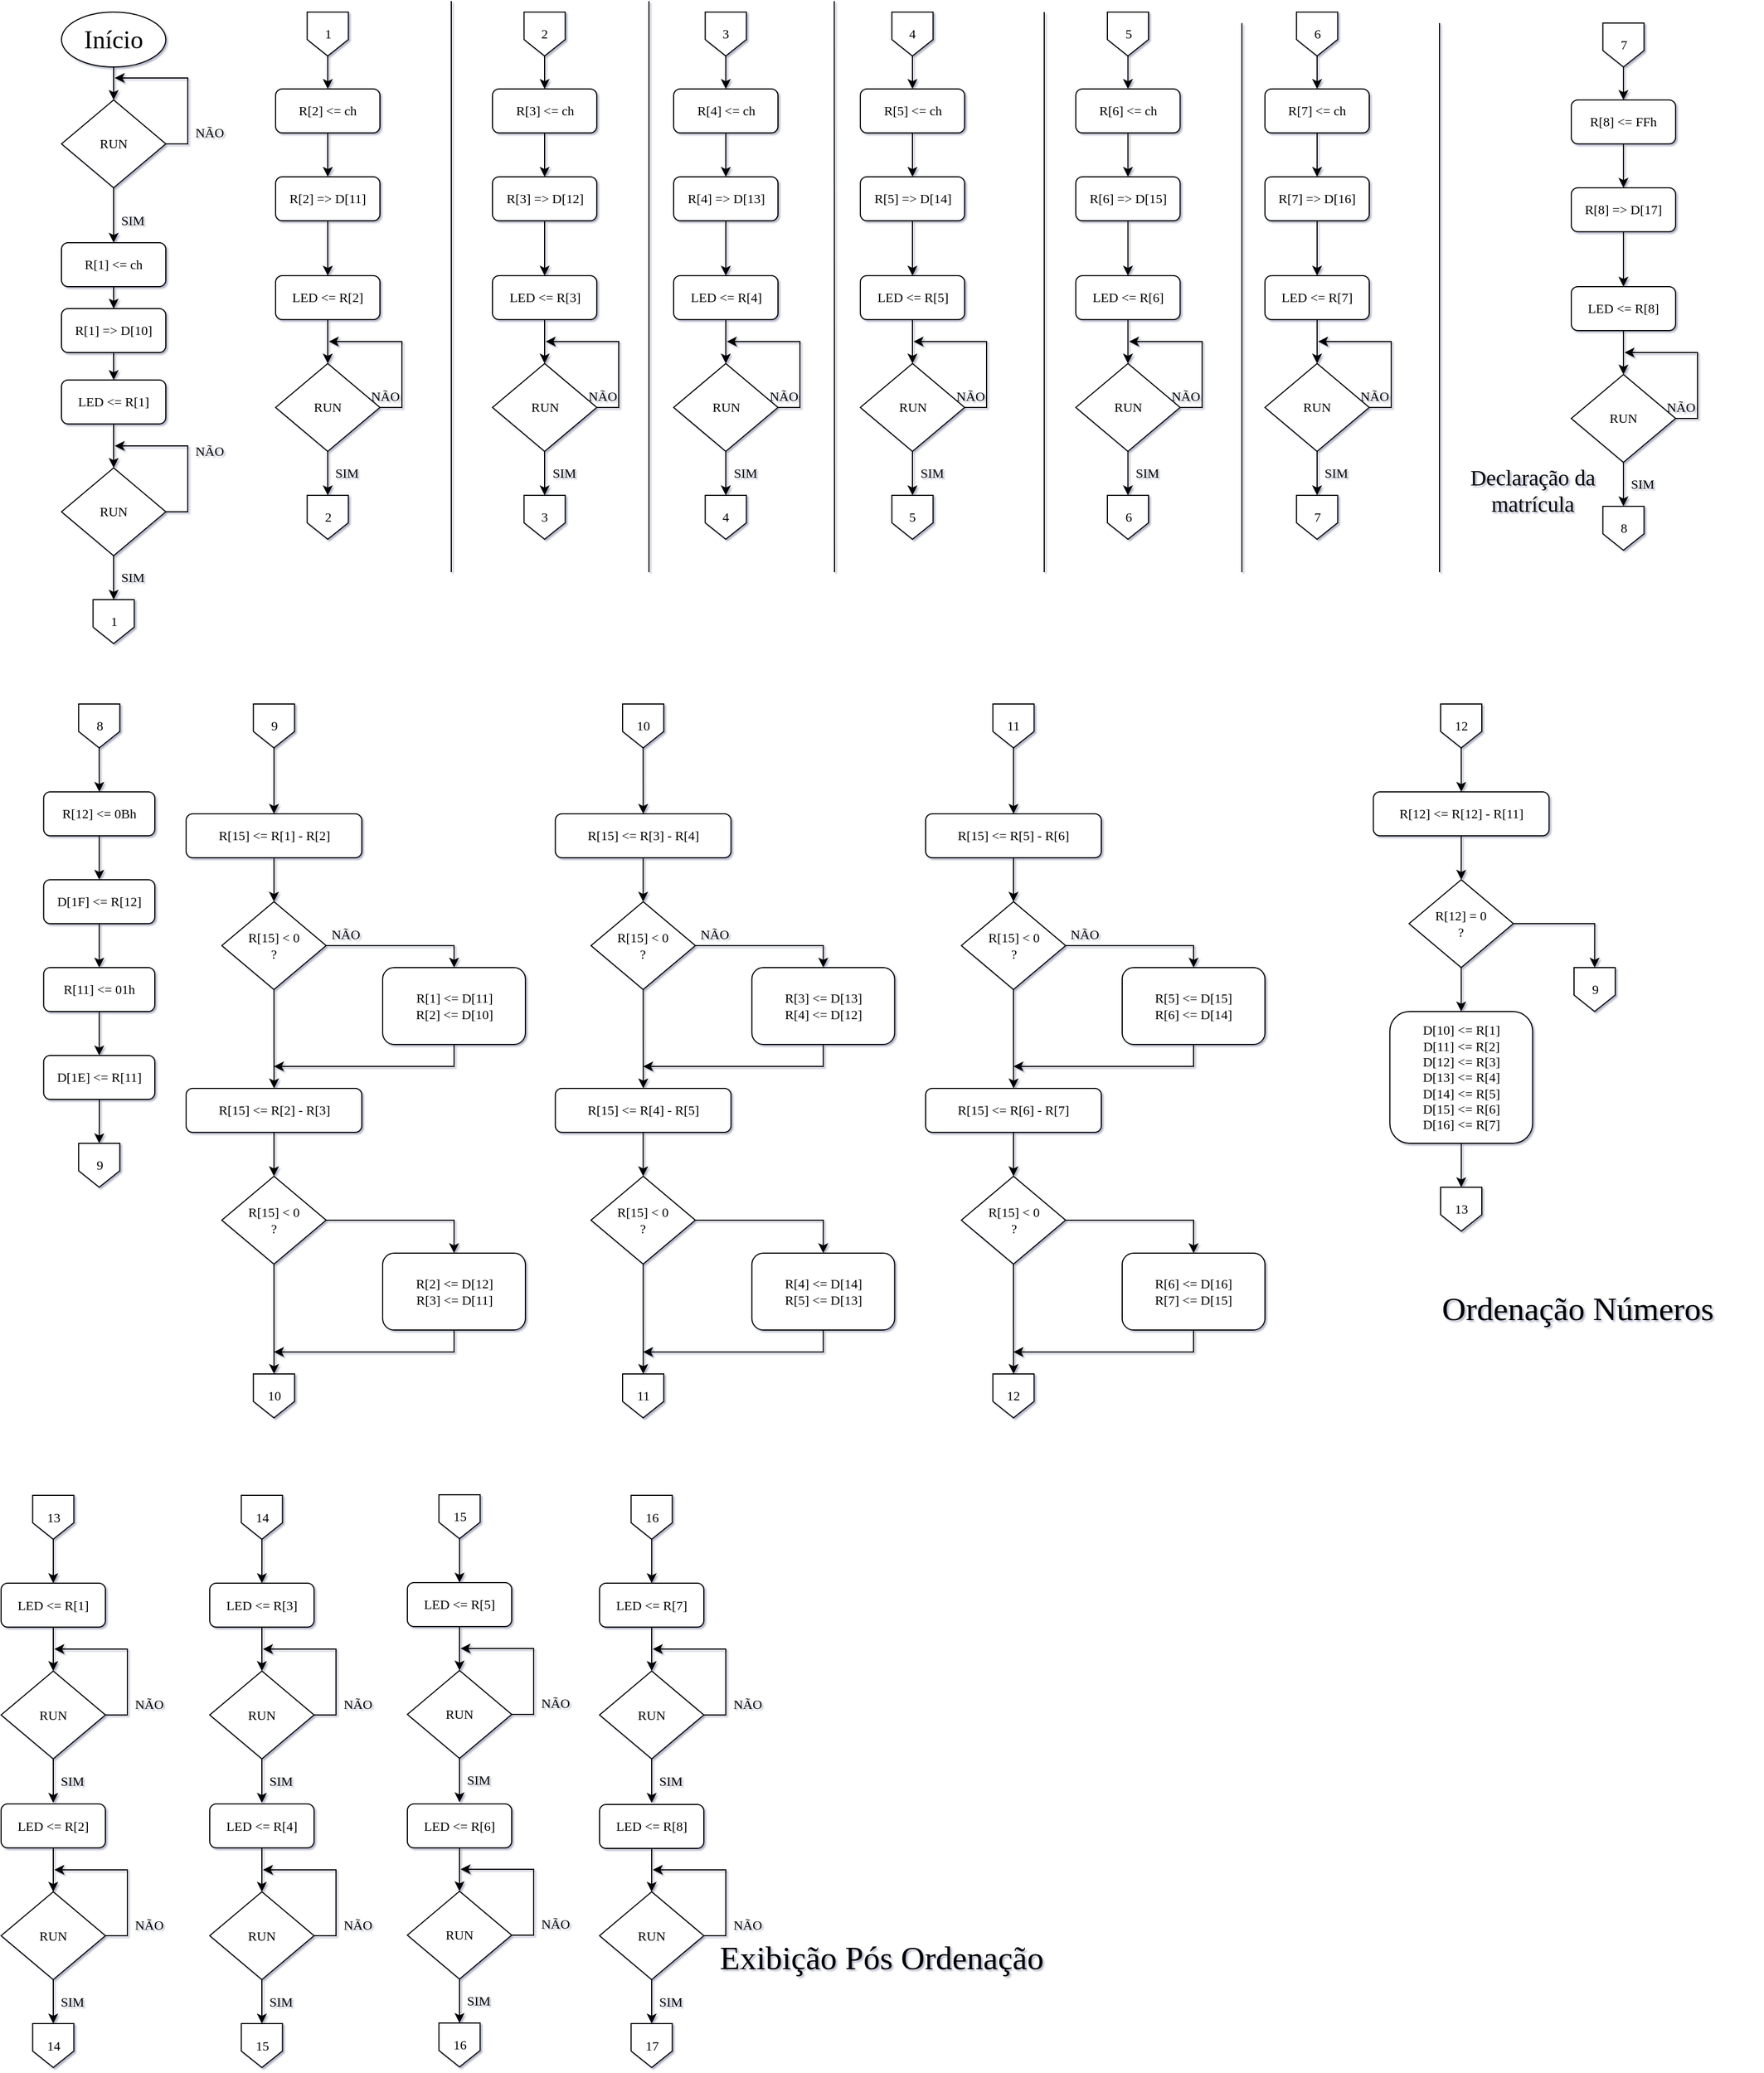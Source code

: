 <mxfile version="13.7.6" type="github">
  <diagram id="LBwsWg3DHm3VI3vRRIfu" name="Page-1">
    <mxGraphModel dx="1955" dy="876" grid="1" gridSize="10" guides="1" tooltips="1" connect="1" arrows="1" fold="1" page="1" pageScale="1" pageWidth="827" pageHeight="1169" background="#ffffff" math="0" shadow="1">
      <root>
        <mxCell id="0" />
        <mxCell id="1" parent="0" />
        <mxCell id="sRFEvAHlBmAmTLRkeG5V-6" style="edgeStyle=orthogonalEdgeStyle;rounded=0;orthogonalLoop=1;jettySize=auto;html=1;exitX=0.5;exitY=1;exitDx=0;exitDy=0;entryX=0.5;entryY=0;entryDx=0;entryDy=0;fontFamily=Verdana;" parent="1" source="sRFEvAHlBmAmTLRkeG5V-1" target="sRFEvAHlBmAmTLRkeG5V-3" edge="1">
          <mxGeometry relative="1" as="geometry" />
        </mxCell>
        <mxCell id="sRFEvAHlBmAmTLRkeG5V-1" value="&lt;font style=&quot;font-size: 23px&quot;&gt;Início&lt;/font&gt;" style="ellipse;whiteSpace=wrap;html=1;fontFamily=Verdana;" parent="1" vertex="1">
          <mxGeometry x="85" y="10" width="95" height="50" as="geometry" />
        </mxCell>
        <mxCell id="txzuhLuvdfgNLgQ4ZMH0-2" value="" style="edgeStyle=orthogonalEdgeStyle;rounded=0;orthogonalLoop=1;jettySize=auto;html=1;" parent="1" source="sRFEvAHlBmAmTLRkeG5V-2" target="txzuhLuvdfgNLgQ4ZMH0-1" edge="1">
          <mxGeometry relative="1" as="geometry" />
        </mxCell>
        <mxCell id="sRFEvAHlBmAmTLRkeG5V-2" value="R[1] &amp;lt;= ch" style="rounded=1;whiteSpace=wrap;html=1;fontFamily=Verdana;" parent="1" vertex="1">
          <mxGeometry x="85" y="220" width="95" height="40" as="geometry" />
        </mxCell>
        <mxCell id="sRFEvAHlBmAmTLRkeG5V-7" style="edgeStyle=orthogonalEdgeStyle;rounded=0;orthogonalLoop=1;jettySize=auto;html=1;exitX=1;exitY=0.5;exitDx=0;exitDy=0;fontFamily=Verdana;" parent="1" source="sRFEvAHlBmAmTLRkeG5V-3" edge="1">
          <mxGeometry relative="1" as="geometry">
            <mxPoint x="133" y="70" as="targetPoint" />
          </mxGeometry>
        </mxCell>
        <mxCell id="sRFEvAHlBmAmTLRkeG5V-8" style="edgeStyle=orthogonalEdgeStyle;rounded=0;orthogonalLoop=1;jettySize=auto;html=1;exitX=0.5;exitY=1;exitDx=0;exitDy=0;entryX=0.5;entryY=0;entryDx=0;entryDy=0;fontFamily=Verdana;" parent="1" source="sRFEvAHlBmAmTLRkeG5V-3" target="sRFEvAHlBmAmTLRkeG5V-2" edge="1">
          <mxGeometry relative="1" as="geometry" />
        </mxCell>
        <mxCell id="sRFEvAHlBmAmTLRkeG5V-3" value="RUN" style="rhombus;whiteSpace=wrap;html=1;fontFamily=Verdana;" parent="1" vertex="1">
          <mxGeometry x="85" y="90" width="95" height="80" as="geometry" />
        </mxCell>
        <mxCell id="sRFEvAHlBmAmTLRkeG5V-9" value="NÃO" style="text;html=1;strokeColor=none;fillColor=none;align=center;verticalAlign=middle;whiteSpace=wrap;rounded=0;fontFamily=Verdana;" parent="1" vertex="1">
          <mxGeometry x="200" y="110" width="40" height="20" as="geometry" />
        </mxCell>
        <mxCell id="sRFEvAHlBmAmTLRkeG5V-10" value="SIM" style="text;html=1;strokeColor=none;fillColor=none;align=center;verticalAlign=middle;whiteSpace=wrap;rounded=0;fontFamily=Verdana;" parent="1" vertex="1">
          <mxGeometry x="130" y="190" width="40" height="20" as="geometry" />
        </mxCell>
        <mxCell id="sRFEvAHlBmAmTLRkeG5V-15" style="edgeStyle=orthogonalEdgeStyle;rounded=0;orthogonalLoop=1;jettySize=auto;html=1;exitX=0.5;exitY=1;exitDx=0;exitDy=0;entryX=0.5;entryY=0;entryDx=0;entryDy=0;fontFamily=Verdana;" parent="1" source="sRFEvAHlBmAmTLRkeG5V-11" target="sRFEvAHlBmAmTLRkeG5V-14" edge="1">
          <mxGeometry relative="1" as="geometry" />
        </mxCell>
        <mxCell id="sRFEvAHlBmAmTLRkeG5V-11" value="LED &amp;lt;= R[1]" style="rounded=1;whiteSpace=wrap;html=1;fontFamily=Verdana;" parent="1" vertex="1">
          <mxGeometry x="85" y="345" width="95" height="40" as="geometry" />
        </mxCell>
        <mxCell id="sRFEvAHlBmAmTLRkeG5V-16" style="edgeStyle=orthogonalEdgeStyle;rounded=0;orthogonalLoop=1;jettySize=auto;html=1;exitX=1;exitY=0.5;exitDx=0;exitDy=0;fontFamily=Verdana;" parent="1" source="sRFEvAHlBmAmTLRkeG5V-14" edge="1">
          <mxGeometry relative="1" as="geometry">
            <mxPoint x="133" y="405" as="targetPoint" />
          </mxGeometry>
        </mxCell>
        <mxCell id="sRFEvAHlBmAmTLRkeG5V-18" style="edgeStyle=orthogonalEdgeStyle;rounded=0;orthogonalLoop=1;jettySize=auto;html=1;exitX=0.5;exitY=1;exitDx=0;exitDy=0;entryX=0.5;entryY=0;entryDx=0;entryDy=0;fontFamily=Verdana;" parent="1" source="sRFEvAHlBmAmTLRkeG5V-14" target="sRFEvAHlBmAmTLRkeG5V-17" edge="1">
          <mxGeometry relative="1" as="geometry" />
        </mxCell>
        <mxCell id="sRFEvAHlBmAmTLRkeG5V-14" value="RUN" style="rhombus;whiteSpace=wrap;html=1;fontFamily=Verdana;" parent="1" vertex="1">
          <mxGeometry x="85" y="425" width="95" height="80" as="geometry" />
        </mxCell>
        <mxCell id="sRFEvAHlBmAmTLRkeG5V-17" value="1" style="shape=offPageConnector;whiteSpace=wrap;html=1;fontFamily=Verdana;" parent="1" vertex="1">
          <mxGeometry x="113.75" y="545" width="37.5" height="40" as="geometry" />
        </mxCell>
        <mxCell id="sRFEvAHlBmAmTLRkeG5V-19" value="SIM" style="text;html=1;strokeColor=none;fillColor=none;align=center;verticalAlign=middle;whiteSpace=wrap;rounded=0;fontFamily=Verdana;" parent="1" vertex="1">
          <mxGeometry x="130" y="515" width="40" height="20" as="geometry" />
        </mxCell>
        <mxCell id="sRFEvAHlBmAmTLRkeG5V-20" value="NÃO" style="text;html=1;strokeColor=none;fillColor=none;align=center;verticalAlign=middle;whiteSpace=wrap;rounded=0;fontFamily=Verdana;" parent="1" vertex="1">
          <mxGeometry x="200" y="400" width="40" height="20" as="geometry" />
        </mxCell>
        <mxCell id="txzuhLuvdfgNLgQ4ZMH0-9" value="" style="edgeStyle=orthogonalEdgeStyle;rounded=0;orthogonalLoop=1;jettySize=auto;html=1;" parent="1" source="sRFEvAHlBmAmTLRkeG5V-22" target="txzuhLuvdfgNLgQ4ZMH0-7" edge="1">
          <mxGeometry relative="1" as="geometry" />
        </mxCell>
        <mxCell id="sRFEvAHlBmAmTLRkeG5V-22" value="R[2] &amp;lt;= ch" style="rounded=1;whiteSpace=wrap;html=1;fontFamily=Verdana;" parent="1" vertex="1">
          <mxGeometry x="280" y="80" width="95" height="40" as="geometry" />
        </mxCell>
        <mxCell id="sRFEvAHlBmAmTLRkeG5V-23" style="edgeStyle=orthogonalEdgeStyle;rounded=0;orthogonalLoop=1;jettySize=auto;html=1;exitX=0.5;exitY=1;exitDx=0;exitDy=0;entryX=0.5;entryY=0;entryDx=0;entryDy=0;fontFamily=Verdana;" parent="1" source="sRFEvAHlBmAmTLRkeG5V-24" target="sRFEvAHlBmAmTLRkeG5V-27" edge="1">
          <mxGeometry relative="1" as="geometry" />
        </mxCell>
        <mxCell id="sRFEvAHlBmAmTLRkeG5V-24" value="LED &amp;lt;= R[2]" style="rounded=1;whiteSpace=wrap;html=1;fontFamily=Verdana;" parent="1" vertex="1">
          <mxGeometry x="280" y="250" width="95" height="40" as="geometry" />
        </mxCell>
        <mxCell id="sRFEvAHlBmAmTLRkeG5V-25" style="edgeStyle=orthogonalEdgeStyle;rounded=0;orthogonalLoop=1;jettySize=auto;html=1;exitX=1;exitY=0.5;exitDx=0;exitDy=0;fontFamily=Verdana;" parent="1" source="sRFEvAHlBmAmTLRkeG5V-27" edge="1">
          <mxGeometry relative="1" as="geometry">
            <mxPoint x="328" y="310" as="targetPoint" />
          </mxGeometry>
        </mxCell>
        <mxCell id="sRFEvAHlBmAmTLRkeG5V-26" style="edgeStyle=orthogonalEdgeStyle;rounded=0;orthogonalLoop=1;jettySize=auto;html=1;exitX=0.5;exitY=1;exitDx=0;exitDy=0;entryX=0.5;entryY=0;entryDx=0;entryDy=0;fontFamily=Verdana;" parent="1" source="sRFEvAHlBmAmTLRkeG5V-27" target="sRFEvAHlBmAmTLRkeG5V-28" edge="1">
          <mxGeometry relative="1" as="geometry" />
        </mxCell>
        <mxCell id="sRFEvAHlBmAmTLRkeG5V-27" value="RUN" style="rhombus;whiteSpace=wrap;html=1;fontFamily=Verdana;" parent="1" vertex="1">
          <mxGeometry x="280" y="330" width="95" height="80" as="geometry" />
        </mxCell>
        <mxCell id="sRFEvAHlBmAmTLRkeG5V-28" value="2" style="shape=offPageConnector;whiteSpace=wrap;html=1;fontFamily=Verdana;" parent="1" vertex="1">
          <mxGeometry x="308.75" y="450" width="37.5" height="40" as="geometry" />
        </mxCell>
        <mxCell id="sRFEvAHlBmAmTLRkeG5V-29" value="SIM" style="text;html=1;strokeColor=none;fillColor=none;align=center;verticalAlign=middle;whiteSpace=wrap;rounded=0;fontFamily=Verdana;" parent="1" vertex="1">
          <mxGeometry x="325" y="420" width="40" height="20" as="geometry" />
        </mxCell>
        <mxCell id="sRFEvAHlBmAmTLRkeG5V-30" value="NÃO" style="text;html=1;strokeColor=none;fillColor=none;align=center;verticalAlign=middle;whiteSpace=wrap;rounded=0;fontFamily=Verdana;" parent="1" vertex="1">
          <mxGeometry x="360" y="350" width="40" height="20" as="geometry" />
        </mxCell>
        <mxCell id="sRFEvAHlBmAmTLRkeG5V-63" style="edgeStyle=orthogonalEdgeStyle;rounded=0;orthogonalLoop=1;jettySize=auto;html=1;exitX=0.5;exitY=1;exitDx=0;exitDy=0;entryX=0.5;entryY=0;entryDx=0;entryDy=0;fontFamily=Verdana;" parent="1" source="sRFEvAHlBmAmTLRkeG5V-62" target="sRFEvAHlBmAmTLRkeG5V-22" edge="1">
          <mxGeometry relative="1" as="geometry" />
        </mxCell>
        <mxCell id="sRFEvAHlBmAmTLRkeG5V-62" value="1" style="shape=offPageConnector;whiteSpace=wrap;html=1;fontFamily=Verdana;" parent="1" vertex="1">
          <mxGeometry x="308.75" y="10" width="37.5" height="40" as="geometry" />
        </mxCell>
        <mxCell id="sRFEvAHlBmAmTLRkeG5V-108" value="" style="endArrow=none;html=1;" parent="1" edge="1">
          <mxGeometry width="50" height="50" relative="1" as="geometry">
            <mxPoint x="620" y="520" as="sourcePoint" />
            <mxPoint x="620" as="targetPoint" />
          </mxGeometry>
        </mxCell>
        <mxCell id="sRFEvAHlBmAmTLRkeG5V-109" value="" style="endArrow=none;html=1;" parent="1" edge="1">
          <mxGeometry width="50" height="50" relative="1" as="geometry">
            <mxPoint x="440" y="520" as="sourcePoint" />
            <mxPoint x="440.0" as="targetPoint" />
          </mxGeometry>
        </mxCell>
        <mxCell id="sRFEvAHlBmAmTLRkeG5V-110" value="" style="endArrow=none;html=1;fontFamily=Verdana;" parent="1" edge="1">
          <mxGeometry width="50" height="50" relative="1" as="geometry">
            <mxPoint x="980" y="520" as="sourcePoint" />
            <mxPoint x="980" y="10" as="targetPoint" />
          </mxGeometry>
        </mxCell>
        <mxCell id="sRFEvAHlBmAmTLRkeG5V-111" value="" style="endArrow=none;html=1;fontFamily=Verdana;" parent="1" edge="1">
          <mxGeometry width="50" height="50" relative="1" as="geometry">
            <mxPoint x="1160" y="520" as="sourcePoint" />
            <mxPoint x="1160" y="20" as="targetPoint" />
          </mxGeometry>
        </mxCell>
        <mxCell id="4zHIRzdhftlPSaTAwRZH-2" value="" style="endArrow=none;html=1;fontFamily=Verdana;" parent="1" edge="1">
          <mxGeometry width="50" height="50" relative="1" as="geometry">
            <mxPoint x="1340" y="520" as="sourcePoint" />
            <mxPoint x="1340.0" y="20" as="targetPoint" />
          </mxGeometry>
        </mxCell>
        <mxCell id="4zHIRzdhftlPSaTAwRZH-10" style="edgeStyle=orthogonalEdgeStyle;rounded=0;orthogonalLoop=1;jettySize=auto;html=1;exitX=0.5;exitY=1;exitDx=0;exitDy=0;entryX=0.5;entryY=0;entryDx=0;entryDy=0;fontFamily=Verdana;" parent="1" source="4zHIRzdhftlPSaTAwRZH-6" target="4zHIRzdhftlPSaTAwRZH-9" edge="1">
          <mxGeometry relative="1" as="geometry" />
        </mxCell>
        <mxCell id="4zHIRzdhftlPSaTAwRZH-6" value="R[15] &amp;lt;= R[1] - R[2]" style="rounded=1;whiteSpace=wrap;html=1;fontFamily=Verdana;" parent="1" vertex="1">
          <mxGeometry x="198.5" y="740" width="160" height="40" as="geometry" />
        </mxCell>
        <mxCell id="4zHIRzdhftlPSaTAwRZH-124" style="edgeStyle=orthogonalEdgeStyle;rounded=0;orthogonalLoop=1;jettySize=auto;html=1;exitX=1;exitY=0.5;exitDx=0;exitDy=0;fontFamily=Verdana;entryX=0.5;entryY=0;entryDx=0;entryDy=0;" parent="1" source="4zHIRzdhftlPSaTAwRZH-9" target="4zHIRzdhftlPSaTAwRZH-127" edge="1">
          <mxGeometry relative="1" as="geometry">
            <mxPoint x="371" y="860" as="targetPoint" />
          </mxGeometry>
        </mxCell>
        <mxCell id="kz4sXC0xfZf2EjV51EIM-50" value="" style="edgeStyle=orthogonalEdgeStyle;rounded=0;orthogonalLoop=1;jettySize=auto;html=1;" edge="1" parent="1" source="4zHIRzdhftlPSaTAwRZH-9">
          <mxGeometry relative="1" as="geometry">
            <mxPoint x="278.6" y="990" as="targetPoint" />
          </mxGeometry>
        </mxCell>
        <mxCell id="4zHIRzdhftlPSaTAwRZH-9" value="R[15] &amp;lt; 0&lt;br&gt;?" style="rhombus;whiteSpace=wrap;html=1;fontFamily=Verdana;" parent="1" vertex="1">
          <mxGeometry x="231" y="820" width="95" height="80" as="geometry" />
        </mxCell>
        <mxCell id="kz4sXC0xfZf2EjV51EIM-64" style="edgeStyle=orthogonalEdgeStyle;rounded=0;orthogonalLoop=1;jettySize=auto;html=1;exitX=0.5;exitY=1;exitDx=0;exitDy=0;" edge="1" parent="1" source="4zHIRzdhftlPSaTAwRZH-127">
          <mxGeometry relative="1" as="geometry">
            <mxPoint x="278.5" y="970" as="targetPoint" />
            <Array as="points">
              <mxPoint x="442.5" y="970" />
            </Array>
          </mxGeometry>
        </mxCell>
        <mxCell id="4zHIRzdhftlPSaTAwRZH-127" value="R[1] &amp;lt;= D[11]&lt;br&gt;R[2] &amp;lt;= D[10]" style="rounded=1;whiteSpace=wrap;html=1;fontFamily=Verdana;" parent="1" vertex="1">
          <mxGeometry x="377.5" y="880" width="130" height="70" as="geometry" />
        </mxCell>
        <mxCell id="4zHIRzdhftlPSaTAwRZH-266" value="" style="edgeStyle=orthogonalEdgeStyle;rounded=0;orthogonalLoop=1;jettySize=auto;html=1;fontFamily=Verdana;" parent="1" source="4zHIRzdhftlPSaTAwRZH-228" target="4zHIRzdhftlPSaTAwRZH-260" edge="1">
          <mxGeometry relative="1" as="geometry" />
        </mxCell>
        <mxCell id="4zHIRzdhftlPSaTAwRZH-228" value="13" style="shape=offPageConnector;whiteSpace=wrap;html=1;fontFamily=Verdana;" parent="1" vertex="1">
          <mxGeometry x="58.75" y="1360.5" width="37.5" height="40" as="geometry" />
        </mxCell>
        <mxCell id="4zHIRzdhftlPSaTAwRZH-259" style="edgeStyle=orthogonalEdgeStyle;rounded=0;orthogonalLoop=1;jettySize=auto;html=1;exitX=0.5;exitY=1;exitDx=0;exitDy=0;entryX=0.5;entryY=0;entryDx=0;entryDy=0;fontFamily=Verdana;" parent="1" source="4zHIRzdhftlPSaTAwRZH-260" target="4zHIRzdhftlPSaTAwRZH-263" edge="1">
          <mxGeometry relative="1" as="geometry" />
        </mxCell>
        <mxCell id="4zHIRzdhftlPSaTAwRZH-260" value="LED &amp;lt;= R[1]" style="rounded=1;whiteSpace=wrap;html=1;fontFamily=Verdana;" parent="1" vertex="1">
          <mxGeometry x="30" y="1440.5" width="95" height="40" as="geometry" />
        </mxCell>
        <mxCell id="4zHIRzdhftlPSaTAwRZH-261" style="edgeStyle=orthogonalEdgeStyle;rounded=0;orthogonalLoop=1;jettySize=auto;html=1;exitX=1;exitY=0.5;exitDx=0;exitDy=0;fontFamily=Verdana;" parent="1" source="4zHIRzdhftlPSaTAwRZH-263" edge="1">
          <mxGeometry relative="1" as="geometry">
            <mxPoint x="78" y="1500.5" as="targetPoint" />
          </mxGeometry>
        </mxCell>
        <mxCell id="4zHIRzdhftlPSaTAwRZH-262" style="edgeStyle=orthogonalEdgeStyle;rounded=0;orthogonalLoop=1;jettySize=auto;html=1;exitX=0.5;exitY=1;exitDx=0;exitDy=0;entryX=0.5;entryY=0;entryDx=0;entryDy=0;fontFamily=Verdana;" parent="1" source="4zHIRzdhftlPSaTAwRZH-263" edge="1">
          <mxGeometry relative="1" as="geometry">
            <mxPoint x="77.5" y="1640.5" as="targetPoint" />
          </mxGeometry>
        </mxCell>
        <mxCell id="4zHIRzdhftlPSaTAwRZH-263" value="RUN" style="rhombus;whiteSpace=wrap;html=1;fontFamily=Verdana;" parent="1" vertex="1">
          <mxGeometry x="30" y="1520.5" width="95" height="80" as="geometry" />
        </mxCell>
        <mxCell id="4zHIRzdhftlPSaTAwRZH-265" value="SIM" style="text;html=1;strokeColor=none;fillColor=none;align=center;verticalAlign=middle;whiteSpace=wrap;rounded=0;fontFamily=Verdana;" parent="1" vertex="1">
          <mxGeometry x="75" y="1610.5" width="40" height="20" as="geometry" />
        </mxCell>
        <mxCell id="4zHIRzdhftlPSaTAwRZH-267" value="NÃO" style="text;html=1;strokeColor=none;fillColor=none;align=center;verticalAlign=middle;whiteSpace=wrap;rounded=0;fontFamily=Verdana;" parent="1" vertex="1">
          <mxGeometry x="145" y="1540.5" width="40" height="20" as="geometry" />
        </mxCell>
        <mxCell id="4zHIRzdhftlPSaTAwRZH-274" value="" style="edgeStyle=orthogonalEdgeStyle;rounded=0;orthogonalLoop=1;jettySize=auto;html=1;fontFamily=Verdana;" parent="1" source="4zHIRzdhftlPSaTAwRZH-268" target="4zHIRzdhftlPSaTAwRZH-271" edge="1">
          <mxGeometry relative="1" as="geometry" />
        </mxCell>
        <mxCell id="4zHIRzdhftlPSaTAwRZH-268" value="LED &amp;lt;= R[2]" style="rounded=1;whiteSpace=wrap;html=1;fontFamily=Verdana;" parent="1" vertex="1">
          <mxGeometry x="30" y="1641.5" width="95" height="40" as="geometry" />
        </mxCell>
        <mxCell id="4zHIRzdhftlPSaTAwRZH-269" style="edgeStyle=orthogonalEdgeStyle;rounded=0;orthogonalLoop=1;jettySize=auto;html=1;exitX=1;exitY=0.5;exitDx=0;exitDy=0;fontFamily=Verdana;" parent="1" source="4zHIRzdhftlPSaTAwRZH-271" edge="1">
          <mxGeometry relative="1" as="geometry">
            <mxPoint x="78" y="1701.5" as="targetPoint" />
          </mxGeometry>
        </mxCell>
        <mxCell id="4zHIRzdhftlPSaTAwRZH-270" style="edgeStyle=orthogonalEdgeStyle;rounded=0;orthogonalLoop=1;jettySize=auto;html=1;exitX=0.5;exitY=1;exitDx=0;exitDy=0;entryX=0.5;entryY=0;entryDx=0;entryDy=0;fontFamily=Verdana;" parent="1" source="4zHIRzdhftlPSaTAwRZH-271" edge="1">
          <mxGeometry relative="1" as="geometry">
            <mxPoint x="77.5" y="1841.5" as="targetPoint" />
          </mxGeometry>
        </mxCell>
        <mxCell id="4zHIRzdhftlPSaTAwRZH-271" value="RUN" style="rhombus;whiteSpace=wrap;html=1;fontFamily=Verdana;" parent="1" vertex="1">
          <mxGeometry x="30" y="1721.5" width="95" height="80" as="geometry" />
        </mxCell>
        <mxCell id="4zHIRzdhftlPSaTAwRZH-272" value="SIM" style="text;html=1;strokeColor=none;fillColor=none;align=center;verticalAlign=middle;whiteSpace=wrap;rounded=0;fontFamily=Verdana;" parent="1" vertex="1">
          <mxGeometry x="75" y="1811.5" width="40" height="20" as="geometry" />
        </mxCell>
        <mxCell id="4zHIRzdhftlPSaTAwRZH-273" value="NÃO" style="text;html=1;strokeColor=none;fillColor=none;align=center;verticalAlign=middle;whiteSpace=wrap;rounded=0;fontFamily=Verdana;" parent="1" vertex="1">
          <mxGeometry x="145" y="1741.5" width="40" height="20" as="geometry" />
        </mxCell>
        <mxCell id="4zHIRzdhftlPSaTAwRZH-275" value="14" style="shape=offPageConnector;whiteSpace=wrap;html=1;fontFamily=Verdana;" parent="1" vertex="1">
          <mxGeometry x="58.75" y="1841.5" width="37.5" height="40" as="geometry" />
        </mxCell>
        <mxCell id="4zHIRzdhftlPSaTAwRZH-276" value="" style="edgeStyle=orthogonalEdgeStyle;rounded=0;orthogonalLoop=1;jettySize=auto;html=1;fontFamily=Verdana;" parent="1" source="4zHIRzdhftlPSaTAwRZH-277" target="4zHIRzdhftlPSaTAwRZH-279" edge="1">
          <mxGeometry relative="1" as="geometry" />
        </mxCell>
        <mxCell id="4zHIRzdhftlPSaTAwRZH-277" value="14" style="shape=offPageConnector;whiteSpace=wrap;html=1;fontFamily=Verdana;" parent="1" vertex="1">
          <mxGeometry x="248.75" y="1360.5" width="37.5" height="40" as="geometry" />
        </mxCell>
        <mxCell id="4zHIRzdhftlPSaTAwRZH-278" style="edgeStyle=orthogonalEdgeStyle;rounded=0;orthogonalLoop=1;jettySize=auto;html=1;exitX=0.5;exitY=1;exitDx=0;exitDy=0;entryX=0.5;entryY=0;entryDx=0;entryDy=0;fontFamily=Verdana;" parent="1" source="4zHIRzdhftlPSaTAwRZH-279" target="4zHIRzdhftlPSaTAwRZH-282" edge="1">
          <mxGeometry relative="1" as="geometry" />
        </mxCell>
        <mxCell id="4zHIRzdhftlPSaTAwRZH-279" value="LED &amp;lt;= R[3]" style="rounded=1;whiteSpace=wrap;html=1;fontFamily=Verdana;" parent="1" vertex="1">
          <mxGeometry x="220" y="1440.5" width="95" height="40" as="geometry" />
        </mxCell>
        <mxCell id="4zHIRzdhftlPSaTAwRZH-280" style="edgeStyle=orthogonalEdgeStyle;rounded=0;orthogonalLoop=1;jettySize=auto;html=1;exitX=1;exitY=0.5;exitDx=0;exitDy=0;fontFamily=Verdana;" parent="1" source="4zHIRzdhftlPSaTAwRZH-282" edge="1">
          <mxGeometry relative="1" as="geometry">
            <mxPoint x="268" y="1500.5" as="targetPoint" />
          </mxGeometry>
        </mxCell>
        <mxCell id="4zHIRzdhftlPSaTAwRZH-281" style="edgeStyle=orthogonalEdgeStyle;rounded=0;orthogonalLoop=1;jettySize=auto;html=1;exitX=0.5;exitY=1;exitDx=0;exitDy=0;entryX=0.5;entryY=0;entryDx=0;entryDy=0;fontFamily=Verdana;" parent="1" source="4zHIRzdhftlPSaTAwRZH-282" edge="1">
          <mxGeometry relative="1" as="geometry">
            <mxPoint x="267.5" y="1640.5" as="targetPoint" />
          </mxGeometry>
        </mxCell>
        <mxCell id="4zHIRzdhftlPSaTAwRZH-282" value="RUN" style="rhombus;whiteSpace=wrap;html=1;fontFamily=Verdana;" parent="1" vertex="1">
          <mxGeometry x="220" y="1520.5" width="95" height="80" as="geometry" />
        </mxCell>
        <mxCell id="4zHIRzdhftlPSaTAwRZH-283" value="SIM" style="text;html=1;strokeColor=none;fillColor=none;align=center;verticalAlign=middle;whiteSpace=wrap;rounded=0;fontFamily=Verdana;" parent="1" vertex="1">
          <mxGeometry x="265" y="1610.5" width="40" height="20" as="geometry" />
        </mxCell>
        <mxCell id="4zHIRzdhftlPSaTAwRZH-284" value="NÃO" style="text;html=1;strokeColor=none;fillColor=none;align=center;verticalAlign=middle;whiteSpace=wrap;rounded=0;fontFamily=Verdana;" parent="1" vertex="1">
          <mxGeometry x="335" y="1540.5" width="40" height="20" as="geometry" />
        </mxCell>
        <mxCell id="4zHIRzdhftlPSaTAwRZH-285" value="" style="edgeStyle=orthogonalEdgeStyle;rounded=0;orthogonalLoop=1;jettySize=auto;html=1;fontFamily=Verdana;" parent="1" source="4zHIRzdhftlPSaTAwRZH-286" target="4zHIRzdhftlPSaTAwRZH-289" edge="1">
          <mxGeometry relative="1" as="geometry" />
        </mxCell>
        <mxCell id="4zHIRzdhftlPSaTAwRZH-286" value="LED &amp;lt;= R[4]" style="rounded=1;whiteSpace=wrap;html=1;fontFamily=Verdana;" parent="1" vertex="1">
          <mxGeometry x="220" y="1641.5" width="95" height="40" as="geometry" />
        </mxCell>
        <mxCell id="4zHIRzdhftlPSaTAwRZH-287" style="edgeStyle=orthogonalEdgeStyle;rounded=0;orthogonalLoop=1;jettySize=auto;html=1;exitX=1;exitY=0.5;exitDx=0;exitDy=0;fontFamily=Verdana;" parent="1" source="4zHIRzdhftlPSaTAwRZH-289" edge="1">
          <mxGeometry relative="1" as="geometry">
            <mxPoint x="268" y="1701.5" as="targetPoint" />
          </mxGeometry>
        </mxCell>
        <mxCell id="4zHIRzdhftlPSaTAwRZH-288" style="edgeStyle=orthogonalEdgeStyle;rounded=0;orthogonalLoop=1;jettySize=auto;html=1;exitX=0.5;exitY=1;exitDx=0;exitDy=0;entryX=0.5;entryY=0;entryDx=0;entryDy=0;fontFamily=Verdana;" parent="1" source="4zHIRzdhftlPSaTAwRZH-289" edge="1">
          <mxGeometry relative="1" as="geometry">
            <mxPoint x="267.5" y="1841.5" as="targetPoint" />
          </mxGeometry>
        </mxCell>
        <mxCell id="4zHIRzdhftlPSaTAwRZH-289" value="RUN" style="rhombus;whiteSpace=wrap;html=1;fontFamily=Verdana;" parent="1" vertex="1">
          <mxGeometry x="220" y="1721.5" width="95" height="80" as="geometry" />
        </mxCell>
        <mxCell id="4zHIRzdhftlPSaTAwRZH-290" value="SIM" style="text;html=1;strokeColor=none;fillColor=none;align=center;verticalAlign=middle;whiteSpace=wrap;rounded=0;fontFamily=Verdana;" parent="1" vertex="1">
          <mxGeometry x="265" y="1811.5" width="40" height="20" as="geometry" />
        </mxCell>
        <mxCell id="4zHIRzdhftlPSaTAwRZH-291" value="NÃO" style="text;html=1;strokeColor=none;fillColor=none;align=center;verticalAlign=middle;whiteSpace=wrap;rounded=0;fontFamily=Verdana;" parent="1" vertex="1">
          <mxGeometry x="335" y="1741.5" width="40" height="20" as="geometry" />
        </mxCell>
        <mxCell id="4zHIRzdhftlPSaTAwRZH-292" value="15" style="shape=offPageConnector;whiteSpace=wrap;html=1;fontFamily=Verdana;" parent="1" vertex="1">
          <mxGeometry x="248.75" y="1841.5" width="37.5" height="40" as="geometry" />
        </mxCell>
        <mxCell id="4zHIRzdhftlPSaTAwRZH-327" value="" style="edgeStyle=orthogonalEdgeStyle;rounded=0;orthogonalLoop=1;jettySize=auto;html=1;fontFamily=Verdana;" parent="1" source="4zHIRzdhftlPSaTAwRZH-328" target="4zHIRzdhftlPSaTAwRZH-330" edge="1">
          <mxGeometry relative="1" as="geometry" />
        </mxCell>
        <mxCell id="4zHIRzdhftlPSaTAwRZH-328" value="15" style="shape=offPageConnector;whiteSpace=wrap;html=1;fontFamily=Verdana;" parent="1" vertex="1">
          <mxGeometry x="428.75" y="1360" width="37.5" height="40" as="geometry" />
        </mxCell>
        <mxCell id="4zHIRzdhftlPSaTAwRZH-329" style="edgeStyle=orthogonalEdgeStyle;rounded=0;orthogonalLoop=1;jettySize=auto;html=1;exitX=0.5;exitY=1;exitDx=0;exitDy=0;entryX=0.5;entryY=0;entryDx=0;entryDy=0;fontFamily=Verdana;" parent="1" source="4zHIRzdhftlPSaTAwRZH-330" target="4zHIRzdhftlPSaTAwRZH-333" edge="1">
          <mxGeometry relative="1" as="geometry" />
        </mxCell>
        <mxCell id="4zHIRzdhftlPSaTAwRZH-330" value="LED &amp;lt;= R[5]" style="rounded=1;whiteSpace=wrap;html=1;fontFamily=Verdana;" parent="1" vertex="1">
          <mxGeometry x="400" y="1440" width="95" height="40" as="geometry" />
        </mxCell>
        <mxCell id="4zHIRzdhftlPSaTAwRZH-331" style="edgeStyle=orthogonalEdgeStyle;rounded=0;orthogonalLoop=1;jettySize=auto;html=1;exitX=1;exitY=0.5;exitDx=0;exitDy=0;fontFamily=Verdana;" parent="1" source="4zHIRzdhftlPSaTAwRZH-333" edge="1">
          <mxGeometry relative="1" as="geometry">
            <mxPoint x="448" y="1500" as="targetPoint" />
          </mxGeometry>
        </mxCell>
        <mxCell id="4zHIRzdhftlPSaTAwRZH-332" style="edgeStyle=orthogonalEdgeStyle;rounded=0;orthogonalLoop=1;jettySize=auto;html=1;exitX=0.5;exitY=1;exitDx=0;exitDy=0;entryX=0.5;entryY=0;entryDx=0;entryDy=0;fontFamily=Verdana;" parent="1" source="4zHIRzdhftlPSaTAwRZH-333" edge="1">
          <mxGeometry relative="1" as="geometry">
            <mxPoint x="447.5" y="1640" as="targetPoint" />
          </mxGeometry>
        </mxCell>
        <mxCell id="4zHIRzdhftlPSaTAwRZH-333" value="RUN" style="rhombus;whiteSpace=wrap;html=1;fontFamily=Verdana;" parent="1" vertex="1">
          <mxGeometry x="400" y="1520" width="95" height="80" as="geometry" />
        </mxCell>
        <mxCell id="4zHIRzdhftlPSaTAwRZH-334" value="SIM" style="text;html=1;strokeColor=none;fillColor=none;align=center;verticalAlign=middle;whiteSpace=wrap;rounded=0;fontFamily=Verdana;" parent="1" vertex="1">
          <mxGeometry x="445" y="1610" width="40" height="20" as="geometry" />
        </mxCell>
        <mxCell id="4zHIRzdhftlPSaTAwRZH-335" value="NÃO" style="text;html=1;strokeColor=none;fillColor=none;align=center;verticalAlign=middle;whiteSpace=wrap;rounded=0;fontFamily=Verdana;" parent="1" vertex="1">
          <mxGeometry x="515" y="1540" width="40" height="20" as="geometry" />
        </mxCell>
        <mxCell id="4zHIRzdhftlPSaTAwRZH-336" value="" style="edgeStyle=orthogonalEdgeStyle;rounded=0;orthogonalLoop=1;jettySize=auto;html=1;fontFamily=Verdana;" parent="1" source="4zHIRzdhftlPSaTAwRZH-337" target="4zHIRzdhftlPSaTAwRZH-340" edge="1">
          <mxGeometry relative="1" as="geometry" />
        </mxCell>
        <mxCell id="4zHIRzdhftlPSaTAwRZH-337" value="LED &amp;lt;= R[6]" style="rounded=1;whiteSpace=wrap;html=1;fontFamily=Verdana;" parent="1" vertex="1">
          <mxGeometry x="400" y="1641.5" width="95" height="40" as="geometry" />
        </mxCell>
        <mxCell id="4zHIRzdhftlPSaTAwRZH-338" style="edgeStyle=orthogonalEdgeStyle;rounded=0;orthogonalLoop=1;jettySize=auto;html=1;exitX=1;exitY=0.5;exitDx=0;exitDy=0;fontFamily=Verdana;" parent="1" source="4zHIRzdhftlPSaTAwRZH-340" edge="1">
          <mxGeometry relative="1" as="geometry">
            <mxPoint x="448" y="1701" as="targetPoint" />
          </mxGeometry>
        </mxCell>
        <mxCell id="4zHIRzdhftlPSaTAwRZH-339" style="edgeStyle=orthogonalEdgeStyle;rounded=0;orthogonalLoop=1;jettySize=auto;html=1;exitX=0.5;exitY=1;exitDx=0;exitDy=0;entryX=0.5;entryY=0;entryDx=0;entryDy=0;fontFamily=Verdana;" parent="1" source="4zHIRzdhftlPSaTAwRZH-340" edge="1">
          <mxGeometry relative="1" as="geometry">
            <mxPoint x="447.5" y="1841" as="targetPoint" />
          </mxGeometry>
        </mxCell>
        <mxCell id="4zHIRzdhftlPSaTAwRZH-340" value="RUN" style="rhombus;whiteSpace=wrap;html=1;fontFamily=Verdana;" parent="1" vertex="1">
          <mxGeometry x="400" y="1721" width="95" height="80" as="geometry" />
        </mxCell>
        <mxCell id="4zHIRzdhftlPSaTAwRZH-341" value="SIM" style="text;html=1;strokeColor=none;fillColor=none;align=center;verticalAlign=middle;whiteSpace=wrap;rounded=0;fontFamily=Verdana;" parent="1" vertex="1">
          <mxGeometry x="445" y="1811" width="40" height="20" as="geometry" />
        </mxCell>
        <mxCell id="4zHIRzdhftlPSaTAwRZH-342" value="NÃO" style="text;html=1;strokeColor=none;fillColor=none;align=center;verticalAlign=middle;whiteSpace=wrap;rounded=0;fontFamily=Verdana;" parent="1" vertex="1">
          <mxGeometry x="515" y="1741" width="40" height="20" as="geometry" />
        </mxCell>
        <mxCell id="4zHIRzdhftlPSaTAwRZH-343" value="16" style="shape=offPageConnector;whiteSpace=wrap;html=1;fontFamily=Verdana;" parent="1" vertex="1">
          <mxGeometry x="428.75" y="1841" width="37.5" height="40" as="geometry" />
        </mxCell>
        <mxCell id="4zHIRzdhftlPSaTAwRZH-346" value="" style="edgeStyle=orthogonalEdgeStyle;rounded=0;orthogonalLoop=1;jettySize=auto;html=1;fontFamily=Verdana;" parent="1" source="4zHIRzdhftlPSaTAwRZH-347" target="4zHIRzdhftlPSaTAwRZH-349" edge="1">
          <mxGeometry relative="1" as="geometry" />
        </mxCell>
        <mxCell id="4zHIRzdhftlPSaTAwRZH-347" value="16" style="shape=offPageConnector;whiteSpace=wrap;html=1;fontFamily=Verdana;" parent="1" vertex="1">
          <mxGeometry x="603.75" y="1360.5" width="37.5" height="40" as="geometry" />
        </mxCell>
        <mxCell id="4zHIRzdhftlPSaTAwRZH-348" style="edgeStyle=orthogonalEdgeStyle;rounded=0;orthogonalLoop=1;jettySize=auto;html=1;exitX=0.5;exitY=1;exitDx=0;exitDy=0;entryX=0.5;entryY=0;entryDx=0;entryDy=0;fontFamily=Verdana;" parent="1" source="4zHIRzdhftlPSaTAwRZH-349" target="4zHIRzdhftlPSaTAwRZH-352" edge="1">
          <mxGeometry relative="1" as="geometry" />
        </mxCell>
        <mxCell id="4zHIRzdhftlPSaTAwRZH-349" value="LED &amp;lt;= R[7]" style="rounded=1;whiteSpace=wrap;html=1;fontFamily=Verdana;" parent="1" vertex="1">
          <mxGeometry x="575" y="1440.5" width="95" height="40" as="geometry" />
        </mxCell>
        <mxCell id="4zHIRzdhftlPSaTAwRZH-350" style="edgeStyle=orthogonalEdgeStyle;rounded=0;orthogonalLoop=1;jettySize=auto;html=1;exitX=1;exitY=0.5;exitDx=0;exitDy=0;fontFamily=Verdana;" parent="1" source="4zHIRzdhftlPSaTAwRZH-352" edge="1">
          <mxGeometry relative="1" as="geometry">
            <mxPoint x="623" y="1500.5" as="targetPoint" />
          </mxGeometry>
        </mxCell>
        <mxCell id="4zHIRzdhftlPSaTAwRZH-351" style="edgeStyle=orthogonalEdgeStyle;rounded=0;orthogonalLoop=1;jettySize=auto;html=1;exitX=0.5;exitY=1;exitDx=0;exitDy=0;entryX=0.5;entryY=0;entryDx=0;entryDy=0;fontFamily=Verdana;" parent="1" source="4zHIRzdhftlPSaTAwRZH-352" edge="1">
          <mxGeometry relative="1" as="geometry">
            <mxPoint x="622.5" y="1640.5" as="targetPoint" />
          </mxGeometry>
        </mxCell>
        <mxCell id="4zHIRzdhftlPSaTAwRZH-352" value="RUN" style="rhombus;whiteSpace=wrap;html=1;fontFamily=Verdana;" parent="1" vertex="1">
          <mxGeometry x="575" y="1520.5" width="95" height="80" as="geometry" />
        </mxCell>
        <mxCell id="4zHIRzdhftlPSaTAwRZH-353" value="SIM" style="text;html=1;strokeColor=none;fillColor=none;align=center;verticalAlign=middle;whiteSpace=wrap;rounded=0;fontFamily=Verdana;" parent="1" vertex="1">
          <mxGeometry x="620" y="1610.5" width="40" height="20" as="geometry" />
        </mxCell>
        <mxCell id="4zHIRzdhftlPSaTAwRZH-354" value="NÃO" style="text;html=1;strokeColor=none;fillColor=none;align=center;verticalAlign=middle;whiteSpace=wrap;rounded=0;fontFamily=Verdana;" parent="1" vertex="1">
          <mxGeometry x="690" y="1540.5" width="40" height="20" as="geometry" />
        </mxCell>
        <mxCell id="4zHIRzdhftlPSaTAwRZH-355" value="" style="edgeStyle=orthogonalEdgeStyle;rounded=0;orthogonalLoop=1;jettySize=auto;html=1;fontFamily=Verdana;" parent="1" source="4zHIRzdhftlPSaTAwRZH-356" target="4zHIRzdhftlPSaTAwRZH-359" edge="1">
          <mxGeometry relative="1" as="geometry" />
        </mxCell>
        <mxCell id="4zHIRzdhftlPSaTAwRZH-356" value="LED &amp;lt;= R[8]" style="rounded=1;whiteSpace=wrap;html=1;fontFamily=Verdana;" parent="1" vertex="1">
          <mxGeometry x="575" y="1642" width="95" height="40" as="geometry" />
        </mxCell>
        <mxCell id="4zHIRzdhftlPSaTAwRZH-357" style="edgeStyle=orthogonalEdgeStyle;rounded=0;orthogonalLoop=1;jettySize=auto;html=1;exitX=1;exitY=0.5;exitDx=0;exitDy=0;fontFamily=Verdana;" parent="1" source="4zHIRzdhftlPSaTAwRZH-359" edge="1">
          <mxGeometry relative="1" as="geometry">
            <mxPoint x="623" y="1701.5" as="targetPoint" />
          </mxGeometry>
        </mxCell>
        <mxCell id="4zHIRzdhftlPSaTAwRZH-358" style="edgeStyle=orthogonalEdgeStyle;rounded=0;orthogonalLoop=1;jettySize=auto;html=1;exitX=0.5;exitY=1;exitDx=0;exitDy=0;entryX=0.5;entryY=0;entryDx=0;entryDy=0;fontFamily=Verdana;" parent="1" source="4zHIRzdhftlPSaTAwRZH-359" edge="1">
          <mxGeometry relative="1" as="geometry">
            <mxPoint x="622.5" y="1841.5" as="targetPoint" />
          </mxGeometry>
        </mxCell>
        <mxCell id="4zHIRzdhftlPSaTAwRZH-359" value="RUN" style="rhombus;whiteSpace=wrap;html=1;fontFamily=Verdana;" parent="1" vertex="1">
          <mxGeometry x="575" y="1721.5" width="95" height="80" as="geometry" />
        </mxCell>
        <mxCell id="4zHIRzdhftlPSaTAwRZH-360" value="SIM" style="text;html=1;strokeColor=none;fillColor=none;align=center;verticalAlign=middle;whiteSpace=wrap;rounded=0;fontFamily=Verdana;" parent="1" vertex="1">
          <mxGeometry x="620" y="1811.5" width="40" height="20" as="geometry" />
        </mxCell>
        <mxCell id="4zHIRzdhftlPSaTAwRZH-361" value="NÃO" style="text;html=1;strokeColor=none;fillColor=none;align=center;verticalAlign=middle;whiteSpace=wrap;rounded=0;fontFamily=Verdana;" parent="1" vertex="1">
          <mxGeometry x="690" y="1741.5" width="40" height="20" as="geometry" />
        </mxCell>
        <mxCell id="4zHIRzdhftlPSaTAwRZH-362" value="17" style="shape=offPageConnector;whiteSpace=wrap;html=1;fontFamily=Verdana;" parent="1" vertex="1">
          <mxGeometry x="603.75" y="1841.5" width="37.5" height="40" as="geometry" />
        </mxCell>
        <mxCell id="4zHIRzdhftlPSaTAwRZH-370" value="&lt;font style=&quot;font-size: 30px&quot;&gt;Ordenação Números&lt;/font&gt;" style="text;html=1;strokeColor=none;fillColor=none;align=center;verticalAlign=middle;whiteSpace=wrap;rounded=0;fontFamily=Verdana;" parent="1" vertex="1">
          <mxGeometry x="1301" y="1090" width="330" height="200" as="geometry" />
        </mxCell>
        <mxCell id="4zHIRzdhftlPSaTAwRZH-374" value="&lt;font style=&quot;font-size: 30px&quot;&gt;Exibição Pós Ordenação&lt;/font&gt;" style="text;html=1;strokeColor=none;fillColor=none;align=center;verticalAlign=middle;whiteSpace=wrap;rounded=0;fontFamily=Verdana;" parent="1" vertex="1">
          <mxGeometry x="667" y="1681" width="330" height="200" as="geometry" />
        </mxCell>
        <mxCell id="4zHIRzdhftlPSaTAwRZH-375" value="&lt;font style=&quot;font-size: 20px&quot;&gt;Declaração da matrícula&lt;/font&gt;" style="text;html=1;strokeColor=none;fillColor=none;align=center;verticalAlign=middle;whiteSpace=wrap;rounded=0;fontFamily=Verdana;" parent="1" vertex="1">
          <mxGeometry x="1350" y="410" width="150" height="70" as="geometry" />
        </mxCell>
        <mxCell id="gj_UiYe6hDX5CMhC0AR2-6" value="NÃO" style="text;html=1;strokeColor=none;fillColor=none;align=center;verticalAlign=middle;whiteSpace=wrap;rounded=0;fontFamily=Verdana;" parent="1" vertex="1">
          <mxGeometry x="323.5" y="840" width="40" height="20" as="geometry" />
        </mxCell>
        <mxCell id="kz4sXC0xfZf2EjV51EIM-88" value="" style="edgeStyle=orthogonalEdgeStyle;rounded=0;orthogonalLoop=1;jettySize=auto;html=1;" edge="1" parent="1" source="gj_UiYe6hDX5CMhC0AR2-12" target="4zHIRzdhftlPSaTAwRZH-6">
          <mxGeometry relative="1" as="geometry" />
        </mxCell>
        <mxCell id="gj_UiYe6hDX5CMhC0AR2-12" value="9" style="shape=offPageConnector;whiteSpace=wrap;html=1;fontFamily=Verdana;" parent="1" vertex="1">
          <mxGeometry x="259.75" y="640" width="37.5" height="40" as="geometry" />
        </mxCell>
        <mxCell id="txzuhLuvdfgNLgQ4ZMH0-5" style="edgeStyle=orthogonalEdgeStyle;rounded=0;orthogonalLoop=1;jettySize=auto;html=1;exitX=0.5;exitY=1;exitDx=0;exitDy=0;entryX=0.5;entryY=0;entryDx=0;entryDy=0;" parent="1" source="txzuhLuvdfgNLgQ4ZMH0-1" target="sRFEvAHlBmAmTLRkeG5V-11" edge="1">
          <mxGeometry relative="1" as="geometry" />
        </mxCell>
        <mxCell id="txzuhLuvdfgNLgQ4ZMH0-1" value="R[1] =&amp;gt; D[10]" style="rounded=1;whiteSpace=wrap;html=1;fontFamily=Verdana;" parent="1" vertex="1">
          <mxGeometry x="85" y="280" width="95" height="40" as="geometry" />
        </mxCell>
        <mxCell id="txzuhLuvdfgNLgQ4ZMH0-10" value="" style="edgeStyle=orthogonalEdgeStyle;rounded=0;orthogonalLoop=1;jettySize=auto;html=1;" parent="1" source="txzuhLuvdfgNLgQ4ZMH0-7" target="sRFEvAHlBmAmTLRkeG5V-24" edge="1">
          <mxGeometry relative="1" as="geometry" />
        </mxCell>
        <mxCell id="txzuhLuvdfgNLgQ4ZMH0-7" value="R[2] =&amp;gt; D[11]" style="rounded=1;whiteSpace=wrap;html=1;fontFamily=Verdana;" parent="1" vertex="1">
          <mxGeometry x="280" y="160" width="95" height="40" as="geometry" />
        </mxCell>
        <mxCell id="txzuhLuvdfgNLgQ4ZMH0-11" value="" style="edgeStyle=orthogonalEdgeStyle;rounded=0;orthogonalLoop=1;jettySize=auto;html=1;" parent="1" source="txzuhLuvdfgNLgQ4ZMH0-12" target="txzuhLuvdfgNLgQ4ZMH0-24" edge="1">
          <mxGeometry relative="1" as="geometry" />
        </mxCell>
        <mxCell id="txzuhLuvdfgNLgQ4ZMH0-12" value="R[3] &amp;lt;= ch" style="rounded=1;whiteSpace=wrap;html=1;fontFamily=Verdana;" parent="1" vertex="1">
          <mxGeometry x="477.5" y="80" width="95" height="40" as="geometry" />
        </mxCell>
        <mxCell id="txzuhLuvdfgNLgQ4ZMH0-13" style="edgeStyle=orthogonalEdgeStyle;rounded=0;orthogonalLoop=1;jettySize=auto;html=1;exitX=0.5;exitY=1;exitDx=0;exitDy=0;entryX=0.5;entryY=0;entryDx=0;entryDy=0;fontFamily=Verdana;" parent="1" source="txzuhLuvdfgNLgQ4ZMH0-14" target="txzuhLuvdfgNLgQ4ZMH0-17" edge="1">
          <mxGeometry relative="1" as="geometry" />
        </mxCell>
        <mxCell id="txzuhLuvdfgNLgQ4ZMH0-14" value="LED &amp;lt;= R[3]" style="rounded=1;whiteSpace=wrap;html=1;fontFamily=Verdana;" parent="1" vertex="1">
          <mxGeometry x="477.5" y="250" width="95" height="40" as="geometry" />
        </mxCell>
        <mxCell id="txzuhLuvdfgNLgQ4ZMH0-15" style="edgeStyle=orthogonalEdgeStyle;rounded=0;orthogonalLoop=1;jettySize=auto;html=1;exitX=1;exitY=0.5;exitDx=0;exitDy=0;fontFamily=Verdana;" parent="1" source="txzuhLuvdfgNLgQ4ZMH0-17" edge="1">
          <mxGeometry relative="1" as="geometry">
            <mxPoint x="525.5" y="310.0" as="targetPoint" />
          </mxGeometry>
        </mxCell>
        <mxCell id="txzuhLuvdfgNLgQ4ZMH0-16" style="edgeStyle=orthogonalEdgeStyle;rounded=0;orthogonalLoop=1;jettySize=auto;html=1;exitX=0.5;exitY=1;exitDx=0;exitDy=0;entryX=0.5;entryY=0;entryDx=0;entryDy=0;fontFamily=Verdana;" parent="1" source="txzuhLuvdfgNLgQ4ZMH0-17" target="txzuhLuvdfgNLgQ4ZMH0-18" edge="1">
          <mxGeometry relative="1" as="geometry" />
        </mxCell>
        <mxCell id="txzuhLuvdfgNLgQ4ZMH0-17" value="RUN" style="rhombus;whiteSpace=wrap;html=1;fontFamily=Verdana;" parent="1" vertex="1">
          <mxGeometry x="477.5" y="330" width="95" height="80" as="geometry" />
        </mxCell>
        <mxCell id="txzuhLuvdfgNLgQ4ZMH0-18" value="3" style="shape=offPageConnector;whiteSpace=wrap;html=1;fontFamily=Verdana;" parent="1" vertex="1">
          <mxGeometry x="506.25" y="450" width="37.5" height="40" as="geometry" />
        </mxCell>
        <mxCell id="txzuhLuvdfgNLgQ4ZMH0-19" value="SIM" style="text;html=1;strokeColor=none;fillColor=none;align=center;verticalAlign=middle;whiteSpace=wrap;rounded=0;fontFamily=Verdana;" parent="1" vertex="1">
          <mxGeometry x="522.5" y="420" width="40" height="20" as="geometry" />
        </mxCell>
        <mxCell id="txzuhLuvdfgNLgQ4ZMH0-20" value="NÃO" style="text;html=1;strokeColor=none;fillColor=none;align=center;verticalAlign=middle;whiteSpace=wrap;rounded=0;fontFamily=Verdana;" parent="1" vertex="1">
          <mxGeometry x="557.5" y="350" width="40" height="20" as="geometry" />
        </mxCell>
        <mxCell id="txzuhLuvdfgNLgQ4ZMH0-21" style="edgeStyle=orthogonalEdgeStyle;rounded=0;orthogonalLoop=1;jettySize=auto;html=1;exitX=0.5;exitY=1;exitDx=0;exitDy=0;entryX=0.5;entryY=0;entryDx=0;entryDy=0;fontFamily=Verdana;" parent="1" source="txzuhLuvdfgNLgQ4ZMH0-22" target="txzuhLuvdfgNLgQ4ZMH0-12" edge="1">
          <mxGeometry relative="1" as="geometry" />
        </mxCell>
        <mxCell id="txzuhLuvdfgNLgQ4ZMH0-22" value="2" style="shape=offPageConnector;whiteSpace=wrap;html=1;fontFamily=Verdana;" parent="1" vertex="1">
          <mxGeometry x="506.25" y="10" width="37.5" height="40" as="geometry" />
        </mxCell>
        <mxCell id="txzuhLuvdfgNLgQ4ZMH0-23" value="" style="edgeStyle=orthogonalEdgeStyle;rounded=0;orthogonalLoop=1;jettySize=auto;html=1;" parent="1" source="txzuhLuvdfgNLgQ4ZMH0-24" target="txzuhLuvdfgNLgQ4ZMH0-14" edge="1">
          <mxGeometry relative="1" as="geometry" />
        </mxCell>
        <mxCell id="txzuhLuvdfgNLgQ4ZMH0-24" value="R[3] =&amp;gt; D[12]" style="rounded=1;whiteSpace=wrap;html=1;fontFamily=Verdana;" parent="1" vertex="1">
          <mxGeometry x="477.5" y="160" width="95" height="40" as="geometry" />
        </mxCell>
        <mxCell id="txzuhLuvdfgNLgQ4ZMH0-25" value="" style="edgeStyle=orthogonalEdgeStyle;rounded=0;orthogonalLoop=1;jettySize=auto;html=1;" parent="1" source="txzuhLuvdfgNLgQ4ZMH0-26" target="txzuhLuvdfgNLgQ4ZMH0-38" edge="1">
          <mxGeometry relative="1" as="geometry" />
        </mxCell>
        <mxCell id="txzuhLuvdfgNLgQ4ZMH0-26" value="R[4] &amp;lt;= ch" style="rounded=1;whiteSpace=wrap;html=1;fontFamily=Verdana;" parent="1" vertex="1">
          <mxGeometry x="642.5" y="80" width="95" height="40" as="geometry" />
        </mxCell>
        <mxCell id="txzuhLuvdfgNLgQ4ZMH0-27" style="edgeStyle=orthogonalEdgeStyle;rounded=0;orthogonalLoop=1;jettySize=auto;html=1;exitX=0.5;exitY=1;exitDx=0;exitDy=0;entryX=0.5;entryY=0;entryDx=0;entryDy=0;fontFamily=Verdana;" parent="1" source="txzuhLuvdfgNLgQ4ZMH0-28" target="txzuhLuvdfgNLgQ4ZMH0-31" edge="1">
          <mxGeometry relative="1" as="geometry" />
        </mxCell>
        <mxCell id="txzuhLuvdfgNLgQ4ZMH0-28" value="LED &amp;lt;= R[4]" style="rounded=1;whiteSpace=wrap;html=1;fontFamily=Verdana;" parent="1" vertex="1">
          <mxGeometry x="642.5" y="250" width="95" height="40" as="geometry" />
        </mxCell>
        <mxCell id="txzuhLuvdfgNLgQ4ZMH0-29" style="edgeStyle=orthogonalEdgeStyle;rounded=0;orthogonalLoop=1;jettySize=auto;html=1;exitX=1;exitY=0.5;exitDx=0;exitDy=0;fontFamily=Verdana;" parent="1" source="txzuhLuvdfgNLgQ4ZMH0-31" edge="1">
          <mxGeometry relative="1" as="geometry">
            <mxPoint x="690.5" y="310.0" as="targetPoint" />
          </mxGeometry>
        </mxCell>
        <mxCell id="txzuhLuvdfgNLgQ4ZMH0-30" style="edgeStyle=orthogonalEdgeStyle;rounded=0;orthogonalLoop=1;jettySize=auto;html=1;exitX=0.5;exitY=1;exitDx=0;exitDy=0;entryX=0.5;entryY=0;entryDx=0;entryDy=0;fontFamily=Verdana;" parent="1" source="txzuhLuvdfgNLgQ4ZMH0-31" target="txzuhLuvdfgNLgQ4ZMH0-32" edge="1">
          <mxGeometry relative="1" as="geometry" />
        </mxCell>
        <mxCell id="txzuhLuvdfgNLgQ4ZMH0-31" value="RUN" style="rhombus;whiteSpace=wrap;html=1;fontFamily=Verdana;" parent="1" vertex="1">
          <mxGeometry x="642.5" y="330" width="95" height="80" as="geometry" />
        </mxCell>
        <mxCell id="txzuhLuvdfgNLgQ4ZMH0-32" value="4" style="shape=offPageConnector;whiteSpace=wrap;html=1;fontFamily=Verdana;" parent="1" vertex="1">
          <mxGeometry x="671.25" y="450" width="37.5" height="40" as="geometry" />
        </mxCell>
        <mxCell id="txzuhLuvdfgNLgQ4ZMH0-33" value="SIM" style="text;html=1;strokeColor=none;fillColor=none;align=center;verticalAlign=middle;whiteSpace=wrap;rounded=0;fontFamily=Verdana;" parent="1" vertex="1">
          <mxGeometry x="687.5" y="420" width="40" height="20" as="geometry" />
        </mxCell>
        <mxCell id="txzuhLuvdfgNLgQ4ZMH0-34" value="NÃO" style="text;html=1;strokeColor=none;fillColor=none;align=center;verticalAlign=middle;whiteSpace=wrap;rounded=0;fontFamily=Verdana;" parent="1" vertex="1">
          <mxGeometry x="722.5" y="350" width="40" height="20" as="geometry" />
        </mxCell>
        <mxCell id="txzuhLuvdfgNLgQ4ZMH0-35" style="edgeStyle=orthogonalEdgeStyle;rounded=0;orthogonalLoop=1;jettySize=auto;html=1;exitX=0.5;exitY=1;exitDx=0;exitDy=0;entryX=0.5;entryY=0;entryDx=0;entryDy=0;fontFamily=Verdana;" parent="1" source="txzuhLuvdfgNLgQ4ZMH0-36" target="txzuhLuvdfgNLgQ4ZMH0-26" edge="1">
          <mxGeometry relative="1" as="geometry" />
        </mxCell>
        <mxCell id="txzuhLuvdfgNLgQ4ZMH0-36" value="3" style="shape=offPageConnector;whiteSpace=wrap;html=1;fontFamily=Verdana;" parent="1" vertex="1">
          <mxGeometry x="671.25" y="10" width="37.5" height="40" as="geometry" />
        </mxCell>
        <mxCell id="txzuhLuvdfgNLgQ4ZMH0-37" value="" style="edgeStyle=orthogonalEdgeStyle;rounded=0;orthogonalLoop=1;jettySize=auto;html=1;" parent="1" source="txzuhLuvdfgNLgQ4ZMH0-38" target="txzuhLuvdfgNLgQ4ZMH0-28" edge="1">
          <mxGeometry relative="1" as="geometry" />
        </mxCell>
        <mxCell id="txzuhLuvdfgNLgQ4ZMH0-38" value="R[4] =&amp;gt; D[13]" style="rounded=1;whiteSpace=wrap;html=1;fontFamily=Verdana;" parent="1" vertex="1">
          <mxGeometry x="642.5" y="160" width="95" height="40" as="geometry" />
        </mxCell>
        <mxCell id="txzuhLuvdfgNLgQ4ZMH0-39" value="" style="edgeStyle=orthogonalEdgeStyle;rounded=0;orthogonalLoop=1;jettySize=auto;html=1;" parent="1" source="txzuhLuvdfgNLgQ4ZMH0-40" target="txzuhLuvdfgNLgQ4ZMH0-52" edge="1">
          <mxGeometry relative="1" as="geometry" />
        </mxCell>
        <mxCell id="txzuhLuvdfgNLgQ4ZMH0-40" value="R[5] &amp;lt;= ch" style="rounded=1;whiteSpace=wrap;html=1;fontFamily=Verdana;" parent="1" vertex="1">
          <mxGeometry x="812.5" y="80" width="95" height="40" as="geometry" />
        </mxCell>
        <mxCell id="txzuhLuvdfgNLgQ4ZMH0-41" style="edgeStyle=orthogonalEdgeStyle;rounded=0;orthogonalLoop=1;jettySize=auto;html=1;exitX=0.5;exitY=1;exitDx=0;exitDy=0;entryX=0.5;entryY=0;entryDx=0;entryDy=0;fontFamily=Verdana;" parent="1" source="txzuhLuvdfgNLgQ4ZMH0-42" target="txzuhLuvdfgNLgQ4ZMH0-45" edge="1">
          <mxGeometry relative="1" as="geometry" />
        </mxCell>
        <mxCell id="txzuhLuvdfgNLgQ4ZMH0-42" value="LED &amp;lt;= R[5]" style="rounded=1;whiteSpace=wrap;html=1;fontFamily=Verdana;" parent="1" vertex="1">
          <mxGeometry x="812.5" y="250" width="95" height="40" as="geometry" />
        </mxCell>
        <mxCell id="txzuhLuvdfgNLgQ4ZMH0-43" style="edgeStyle=orthogonalEdgeStyle;rounded=0;orthogonalLoop=1;jettySize=auto;html=1;exitX=1;exitY=0.5;exitDx=0;exitDy=0;fontFamily=Verdana;" parent="1" source="txzuhLuvdfgNLgQ4ZMH0-45" edge="1">
          <mxGeometry relative="1" as="geometry">
            <mxPoint x="860.5" y="310.0" as="targetPoint" />
          </mxGeometry>
        </mxCell>
        <mxCell id="txzuhLuvdfgNLgQ4ZMH0-44" style="edgeStyle=orthogonalEdgeStyle;rounded=0;orthogonalLoop=1;jettySize=auto;html=1;exitX=0.5;exitY=1;exitDx=0;exitDy=0;entryX=0.5;entryY=0;entryDx=0;entryDy=0;fontFamily=Verdana;" parent="1" source="txzuhLuvdfgNLgQ4ZMH0-45" target="txzuhLuvdfgNLgQ4ZMH0-46" edge="1">
          <mxGeometry relative="1" as="geometry" />
        </mxCell>
        <mxCell id="txzuhLuvdfgNLgQ4ZMH0-45" value="RUN" style="rhombus;whiteSpace=wrap;html=1;fontFamily=Verdana;" parent="1" vertex="1">
          <mxGeometry x="812.5" y="330" width="95" height="80" as="geometry" />
        </mxCell>
        <mxCell id="txzuhLuvdfgNLgQ4ZMH0-46" value="5" style="shape=offPageConnector;whiteSpace=wrap;html=1;fontFamily=Verdana;" parent="1" vertex="1">
          <mxGeometry x="841.25" y="450" width="37.5" height="40" as="geometry" />
        </mxCell>
        <mxCell id="txzuhLuvdfgNLgQ4ZMH0-47" value="SIM" style="text;html=1;strokeColor=none;fillColor=none;align=center;verticalAlign=middle;whiteSpace=wrap;rounded=0;fontFamily=Verdana;" parent="1" vertex="1">
          <mxGeometry x="857.5" y="420" width="40" height="20" as="geometry" />
        </mxCell>
        <mxCell id="txzuhLuvdfgNLgQ4ZMH0-48" value="NÃO" style="text;html=1;strokeColor=none;fillColor=none;align=center;verticalAlign=middle;whiteSpace=wrap;rounded=0;fontFamily=Verdana;" parent="1" vertex="1">
          <mxGeometry x="892.5" y="350" width="40" height="20" as="geometry" />
        </mxCell>
        <mxCell id="txzuhLuvdfgNLgQ4ZMH0-49" style="edgeStyle=orthogonalEdgeStyle;rounded=0;orthogonalLoop=1;jettySize=auto;html=1;exitX=0.5;exitY=1;exitDx=0;exitDy=0;entryX=0.5;entryY=0;entryDx=0;entryDy=0;fontFamily=Verdana;" parent="1" source="txzuhLuvdfgNLgQ4ZMH0-50" target="txzuhLuvdfgNLgQ4ZMH0-40" edge="1">
          <mxGeometry relative="1" as="geometry" />
        </mxCell>
        <mxCell id="txzuhLuvdfgNLgQ4ZMH0-50" value="4" style="shape=offPageConnector;whiteSpace=wrap;html=1;fontFamily=Verdana;" parent="1" vertex="1">
          <mxGeometry x="841.25" y="10" width="37.5" height="40" as="geometry" />
        </mxCell>
        <mxCell id="txzuhLuvdfgNLgQ4ZMH0-51" value="" style="edgeStyle=orthogonalEdgeStyle;rounded=0;orthogonalLoop=1;jettySize=auto;html=1;" parent="1" source="txzuhLuvdfgNLgQ4ZMH0-52" target="txzuhLuvdfgNLgQ4ZMH0-42" edge="1">
          <mxGeometry relative="1" as="geometry" />
        </mxCell>
        <mxCell id="txzuhLuvdfgNLgQ4ZMH0-52" value="R[5] =&amp;gt; D[14]" style="rounded=1;whiteSpace=wrap;html=1;fontFamily=Verdana;" parent="1" vertex="1">
          <mxGeometry x="812.5" y="160" width="95" height="40" as="geometry" />
        </mxCell>
        <mxCell id="txzuhLuvdfgNLgQ4ZMH0-53" value="" style="edgeStyle=orthogonalEdgeStyle;rounded=0;orthogonalLoop=1;jettySize=auto;html=1;" parent="1" source="txzuhLuvdfgNLgQ4ZMH0-54" target="txzuhLuvdfgNLgQ4ZMH0-66" edge="1">
          <mxGeometry relative="1" as="geometry" />
        </mxCell>
        <mxCell id="txzuhLuvdfgNLgQ4ZMH0-54" value="R[6] &amp;lt;= ch" style="rounded=1;whiteSpace=wrap;html=1;fontFamily=Verdana;" parent="1" vertex="1">
          <mxGeometry x="1008.75" y="80" width="95" height="40" as="geometry" />
        </mxCell>
        <mxCell id="txzuhLuvdfgNLgQ4ZMH0-55" style="edgeStyle=orthogonalEdgeStyle;rounded=0;orthogonalLoop=1;jettySize=auto;html=1;exitX=0.5;exitY=1;exitDx=0;exitDy=0;entryX=0.5;entryY=0;entryDx=0;entryDy=0;fontFamily=Verdana;" parent="1" source="txzuhLuvdfgNLgQ4ZMH0-56" target="txzuhLuvdfgNLgQ4ZMH0-59" edge="1">
          <mxGeometry relative="1" as="geometry" />
        </mxCell>
        <mxCell id="txzuhLuvdfgNLgQ4ZMH0-56" value="LED &amp;lt;= R[6]" style="rounded=1;whiteSpace=wrap;html=1;fontFamily=Verdana;" parent="1" vertex="1">
          <mxGeometry x="1008.75" y="250" width="95" height="40" as="geometry" />
        </mxCell>
        <mxCell id="txzuhLuvdfgNLgQ4ZMH0-57" style="edgeStyle=orthogonalEdgeStyle;rounded=0;orthogonalLoop=1;jettySize=auto;html=1;exitX=1;exitY=0.5;exitDx=0;exitDy=0;fontFamily=Verdana;" parent="1" source="txzuhLuvdfgNLgQ4ZMH0-59" edge="1">
          <mxGeometry relative="1" as="geometry">
            <mxPoint x="1056.75" y="310.0" as="targetPoint" />
          </mxGeometry>
        </mxCell>
        <mxCell id="txzuhLuvdfgNLgQ4ZMH0-58" style="edgeStyle=orthogonalEdgeStyle;rounded=0;orthogonalLoop=1;jettySize=auto;html=1;exitX=0.5;exitY=1;exitDx=0;exitDy=0;entryX=0.5;entryY=0;entryDx=0;entryDy=0;fontFamily=Verdana;" parent="1" source="txzuhLuvdfgNLgQ4ZMH0-59" target="txzuhLuvdfgNLgQ4ZMH0-60" edge="1">
          <mxGeometry relative="1" as="geometry" />
        </mxCell>
        <mxCell id="txzuhLuvdfgNLgQ4ZMH0-59" value="RUN" style="rhombus;whiteSpace=wrap;html=1;fontFamily=Verdana;" parent="1" vertex="1">
          <mxGeometry x="1008.75" y="330" width="95" height="80" as="geometry" />
        </mxCell>
        <mxCell id="txzuhLuvdfgNLgQ4ZMH0-60" value="6" style="shape=offPageConnector;whiteSpace=wrap;html=1;fontFamily=Verdana;" parent="1" vertex="1">
          <mxGeometry x="1037.5" y="450" width="37.5" height="40" as="geometry" />
        </mxCell>
        <mxCell id="txzuhLuvdfgNLgQ4ZMH0-61" value="SIM" style="text;html=1;strokeColor=none;fillColor=none;align=center;verticalAlign=middle;whiteSpace=wrap;rounded=0;fontFamily=Verdana;" parent="1" vertex="1">
          <mxGeometry x="1053.75" y="420" width="40" height="20" as="geometry" />
        </mxCell>
        <mxCell id="txzuhLuvdfgNLgQ4ZMH0-62" value="NÃO" style="text;html=1;strokeColor=none;fillColor=none;align=center;verticalAlign=middle;whiteSpace=wrap;rounded=0;fontFamily=Verdana;" parent="1" vertex="1">
          <mxGeometry x="1088.75" y="350" width="40" height="20" as="geometry" />
        </mxCell>
        <mxCell id="txzuhLuvdfgNLgQ4ZMH0-63" style="edgeStyle=orthogonalEdgeStyle;rounded=0;orthogonalLoop=1;jettySize=auto;html=1;exitX=0.5;exitY=1;exitDx=0;exitDy=0;entryX=0.5;entryY=0;entryDx=0;entryDy=0;fontFamily=Verdana;" parent="1" source="txzuhLuvdfgNLgQ4ZMH0-64" target="txzuhLuvdfgNLgQ4ZMH0-54" edge="1">
          <mxGeometry relative="1" as="geometry" />
        </mxCell>
        <mxCell id="txzuhLuvdfgNLgQ4ZMH0-64" value="5" style="shape=offPageConnector;whiteSpace=wrap;html=1;fontFamily=Verdana;" parent="1" vertex="1">
          <mxGeometry x="1037.5" y="10" width="37.5" height="40" as="geometry" />
        </mxCell>
        <mxCell id="txzuhLuvdfgNLgQ4ZMH0-65" value="" style="edgeStyle=orthogonalEdgeStyle;rounded=0;orthogonalLoop=1;jettySize=auto;html=1;" parent="1" source="txzuhLuvdfgNLgQ4ZMH0-66" target="txzuhLuvdfgNLgQ4ZMH0-56" edge="1">
          <mxGeometry relative="1" as="geometry" />
        </mxCell>
        <mxCell id="txzuhLuvdfgNLgQ4ZMH0-66" value="R[6] =&amp;gt; D[15]" style="rounded=1;whiteSpace=wrap;html=1;fontFamily=Verdana;" parent="1" vertex="1">
          <mxGeometry x="1008.75" y="160" width="95" height="40" as="geometry" />
        </mxCell>
        <mxCell id="txzuhLuvdfgNLgQ4ZMH0-67" value="" style="edgeStyle=orthogonalEdgeStyle;rounded=0;orthogonalLoop=1;jettySize=auto;html=1;" parent="1" source="txzuhLuvdfgNLgQ4ZMH0-68" target="txzuhLuvdfgNLgQ4ZMH0-80" edge="1">
          <mxGeometry relative="1" as="geometry" />
        </mxCell>
        <mxCell id="txzuhLuvdfgNLgQ4ZMH0-68" value="R[7] &amp;lt;= ch" style="rounded=1;whiteSpace=wrap;html=1;fontFamily=Verdana;" parent="1" vertex="1">
          <mxGeometry x="1181" y="80" width="95" height="40" as="geometry" />
        </mxCell>
        <mxCell id="txzuhLuvdfgNLgQ4ZMH0-69" style="edgeStyle=orthogonalEdgeStyle;rounded=0;orthogonalLoop=1;jettySize=auto;html=1;exitX=0.5;exitY=1;exitDx=0;exitDy=0;entryX=0.5;entryY=0;entryDx=0;entryDy=0;fontFamily=Verdana;" parent="1" source="txzuhLuvdfgNLgQ4ZMH0-70" target="txzuhLuvdfgNLgQ4ZMH0-73" edge="1">
          <mxGeometry relative="1" as="geometry" />
        </mxCell>
        <mxCell id="txzuhLuvdfgNLgQ4ZMH0-70" value="LED &amp;lt;= R[7]" style="rounded=1;whiteSpace=wrap;html=1;fontFamily=Verdana;" parent="1" vertex="1">
          <mxGeometry x="1181" y="250" width="95" height="40" as="geometry" />
        </mxCell>
        <mxCell id="txzuhLuvdfgNLgQ4ZMH0-71" style="edgeStyle=orthogonalEdgeStyle;rounded=0;orthogonalLoop=1;jettySize=auto;html=1;exitX=1;exitY=0.5;exitDx=0;exitDy=0;fontFamily=Verdana;" parent="1" source="txzuhLuvdfgNLgQ4ZMH0-73" edge="1">
          <mxGeometry relative="1" as="geometry">
            <mxPoint x="1229" y="310.0" as="targetPoint" />
          </mxGeometry>
        </mxCell>
        <mxCell id="txzuhLuvdfgNLgQ4ZMH0-72" style="edgeStyle=orthogonalEdgeStyle;rounded=0;orthogonalLoop=1;jettySize=auto;html=1;exitX=0.5;exitY=1;exitDx=0;exitDy=0;entryX=0.5;entryY=0;entryDx=0;entryDy=0;fontFamily=Verdana;" parent="1" source="txzuhLuvdfgNLgQ4ZMH0-73" target="txzuhLuvdfgNLgQ4ZMH0-74" edge="1">
          <mxGeometry relative="1" as="geometry" />
        </mxCell>
        <mxCell id="txzuhLuvdfgNLgQ4ZMH0-73" value="RUN" style="rhombus;whiteSpace=wrap;html=1;fontFamily=Verdana;" parent="1" vertex="1">
          <mxGeometry x="1181" y="330" width="95" height="80" as="geometry" />
        </mxCell>
        <mxCell id="txzuhLuvdfgNLgQ4ZMH0-74" value="7" style="shape=offPageConnector;whiteSpace=wrap;html=1;fontFamily=Verdana;" parent="1" vertex="1">
          <mxGeometry x="1209.75" y="450" width="37.5" height="40" as="geometry" />
        </mxCell>
        <mxCell id="txzuhLuvdfgNLgQ4ZMH0-75" value="SIM" style="text;html=1;strokeColor=none;fillColor=none;align=center;verticalAlign=middle;whiteSpace=wrap;rounded=0;fontFamily=Verdana;" parent="1" vertex="1">
          <mxGeometry x="1226" y="420" width="40" height="20" as="geometry" />
        </mxCell>
        <mxCell id="txzuhLuvdfgNLgQ4ZMH0-76" value="NÃO" style="text;html=1;strokeColor=none;fillColor=none;align=center;verticalAlign=middle;whiteSpace=wrap;rounded=0;fontFamily=Verdana;" parent="1" vertex="1">
          <mxGeometry x="1261" y="350" width="40" height="20" as="geometry" />
        </mxCell>
        <mxCell id="txzuhLuvdfgNLgQ4ZMH0-77" style="edgeStyle=orthogonalEdgeStyle;rounded=0;orthogonalLoop=1;jettySize=auto;html=1;exitX=0.5;exitY=1;exitDx=0;exitDy=0;entryX=0.5;entryY=0;entryDx=0;entryDy=0;fontFamily=Verdana;" parent="1" source="txzuhLuvdfgNLgQ4ZMH0-78" target="txzuhLuvdfgNLgQ4ZMH0-68" edge="1">
          <mxGeometry relative="1" as="geometry" />
        </mxCell>
        <mxCell id="txzuhLuvdfgNLgQ4ZMH0-78" value="6" style="shape=offPageConnector;whiteSpace=wrap;html=1;fontFamily=Verdana;" parent="1" vertex="1">
          <mxGeometry x="1209.75" y="10" width="37.5" height="40" as="geometry" />
        </mxCell>
        <mxCell id="txzuhLuvdfgNLgQ4ZMH0-79" value="" style="edgeStyle=orthogonalEdgeStyle;rounded=0;orthogonalLoop=1;jettySize=auto;html=1;" parent="1" source="txzuhLuvdfgNLgQ4ZMH0-80" target="txzuhLuvdfgNLgQ4ZMH0-70" edge="1">
          <mxGeometry relative="1" as="geometry" />
        </mxCell>
        <mxCell id="txzuhLuvdfgNLgQ4ZMH0-80" value="R[7] =&amp;gt; D[16]" style="rounded=1;whiteSpace=wrap;html=1;fontFamily=Verdana;" parent="1" vertex="1">
          <mxGeometry x="1181" y="160" width="95" height="40" as="geometry" />
        </mxCell>
        <mxCell id="txzuhLuvdfgNLgQ4ZMH0-81" value="" style="edgeStyle=orthogonalEdgeStyle;rounded=0;orthogonalLoop=1;jettySize=auto;html=1;" parent="1" source="txzuhLuvdfgNLgQ4ZMH0-82" target="txzuhLuvdfgNLgQ4ZMH0-94" edge="1">
          <mxGeometry relative="1" as="geometry" />
        </mxCell>
        <mxCell id="txzuhLuvdfgNLgQ4ZMH0-82" value="R[8] &amp;lt;= FFh" style="rounded=1;whiteSpace=wrap;html=1;fontFamily=Verdana;" parent="1" vertex="1">
          <mxGeometry x="1460" y="90" width="95" height="40" as="geometry" />
        </mxCell>
        <mxCell id="txzuhLuvdfgNLgQ4ZMH0-83" style="edgeStyle=orthogonalEdgeStyle;rounded=0;orthogonalLoop=1;jettySize=auto;html=1;exitX=0.5;exitY=1;exitDx=0;exitDy=0;entryX=0.5;entryY=0;entryDx=0;entryDy=0;fontFamily=Verdana;" parent="1" source="txzuhLuvdfgNLgQ4ZMH0-84" target="txzuhLuvdfgNLgQ4ZMH0-87" edge="1">
          <mxGeometry relative="1" as="geometry" />
        </mxCell>
        <mxCell id="txzuhLuvdfgNLgQ4ZMH0-84" value="LED &amp;lt;= R[8]" style="rounded=1;whiteSpace=wrap;html=1;fontFamily=Verdana;" parent="1" vertex="1">
          <mxGeometry x="1460" y="260" width="95" height="40" as="geometry" />
        </mxCell>
        <mxCell id="txzuhLuvdfgNLgQ4ZMH0-85" style="edgeStyle=orthogonalEdgeStyle;rounded=0;orthogonalLoop=1;jettySize=auto;html=1;exitX=1;exitY=0.5;exitDx=0;exitDy=0;fontFamily=Verdana;" parent="1" source="txzuhLuvdfgNLgQ4ZMH0-87" edge="1">
          <mxGeometry relative="1" as="geometry">
            <mxPoint x="1508" y="320.0" as="targetPoint" />
          </mxGeometry>
        </mxCell>
        <mxCell id="txzuhLuvdfgNLgQ4ZMH0-86" style="edgeStyle=orthogonalEdgeStyle;rounded=0;orthogonalLoop=1;jettySize=auto;html=1;exitX=0.5;exitY=1;exitDx=0;exitDy=0;entryX=0.5;entryY=0;entryDx=0;entryDy=0;fontFamily=Verdana;" parent="1" source="txzuhLuvdfgNLgQ4ZMH0-87" target="txzuhLuvdfgNLgQ4ZMH0-88" edge="1">
          <mxGeometry relative="1" as="geometry" />
        </mxCell>
        <mxCell id="txzuhLuvdfgNLgQ4ZMH0-87" value="RUN" style="rhombus;whiteSpace=wrap;html=1;fontFamily=Verdana;" parent="1" vertex="1">
          <mxGeometry x="1460" y="340" width="95" height="80" as="geometry" />
        </mxCell>
        <mxCell id="txzuhLuvdfgNLgQ4ZMH0-88" value="8" style="shape=offPageConnector;whiteSpace=wrap;html=1;fontFamily=Verdana;" parent="1" vertex="1">
          <mxGeometry x="1488.75" y="460" width="37.5" height="40" as="geometry" />
        </mxCell>
        <mxCell id="txzuhLuvdfgNLgQ4ZMH0-89" value="SIM" style="text;html=1;strokeColor=none;fillColor=none;align=center;verticalAlign=middle;whiteSpace=wrap;rounded=0;fontFamily=Verdana;" parent="1" vertex="1">
          <mxGeometry x="1505" y="430" width="40" height="20" as="geometry" />
        </mxCell>
        <mxCell id="txzuhLuvdfgNLgQ4ZMH0-90" value="NÃO" style="text;html=1;strokeColor=none;fillColor=none;align=center;verticalAlign=middle;whiteSpace=wrap;rounded=0;fontFamily=Verdana;" parent="1" vertex="1">
          <mxGeometry x="1540" y="360" width="40" height="20" as="geometry" />
        </mxCell>
        <mxCell id="txzuhLuvdfgNLgQ4ZMH0-91" style="edgeStyle=orthogonalEdgeStyle;rounded=0;orthogonalLoop=1;jettySize=auto;html=1;exitX=0.5;exitY=1;exitDx=0;exitDy=0;entryX=0.5;entryY=0;entryDx=0;entryDy=0;fontFamily=Verdana;" parent="1" source="txzuhLuvdfgNLgQ4ZMH0-92" target="txzuhLuvdfgNLgQ4ZMH0-82" edge="1">
          <mxGeometry relative="1" as="geometry" />
        </mxCell>
        <mxCell id="txzuhLuvdfgNLgQ4ZMH0-92" value="7" style="shape=offPageConnector;whiteSpace=wrap;html=1;fontFamily=Verdana;" parent="1" vertex="1">
          <mxGeometry x="1488.75" y="20" width="37.5" height="40" as="geometry" />
        </mxCell>
        <mxCell id="txzuhLuvdfgNLgQ4ZMH0-93" value="" style="edgeStyle=orthogonalEdgeStyle;rounded=0;orthogonalLoop=1;jettySize=auto;html=1;" parent="1" source="txzuhLuvdfgNLgQ4ZMH0-94" target="txzuhLuvdfgNLgQ4ZMH0-84" edge="1">
          <mxGeometry relative="1" as="geometry" />
        </mxCell>
        <mxCell id="txzuhLuvdfgNLgQ4ZMH0-94" value="R[8] =&amp;gt; D[17]" style="rounded=1;whiteSpace=wrap;html=1;fontFamily=Verdana;" parent="1" vertex="1">
          <mxGeometry x="1460" y="170" width="95" height="40" as="geometry" />
        </mxCell>
        <mxCell id="txzuhLuvdfgNLgQ4ZMH0-95" value="" style="endArrow=none;html=1;" parent="1" edge="1">
          <mxGeometry width="50" height="50" relative="1" as="geometry">
            <mxPoint x="789" y="520" as="sourcePoint" />
            <mxPoint x="788.75" as="targetPoint" />
          </mxGeometry>
        </mxCell>
        <mxCell id="kz4sXC0xfZf2EjV51EIM-80" value="" style="edgeStyle=orthogonalEdgeStyle;rounded=0;orthogonalLoop=1;jettySize=auto;html=1;" edge="1" parent="1" source="kz4sXC0xfZf2EjV51EIM-78" target="kz4sXC0xfZf2EjV51EIM-79">
          <mxGeometry relative="1" as="geometry" />
        </mxCell>
        <mxCell id="kz4sXC0xfZf2EjV51EIM-78" value="R[15] &amp;lt;= R[2] - R[3]" style="rounded=1;whiteSpace=wrap;html=1;fontFamily=Verdana;" vertex="1" parent="1">
          <mxGeometry x="198.5" y="990" width="160" height="40" as="geometry" />
        </mxCell>
        <mxCell id="kz4sXC0xfZf2EjV51EIM-83" style="edgeStyle=orthogonalEdgeStyle;rounded=0;orthogonalLoop=1;jettySize=auto;html=1;exitX=1;exitY=0.5;exitDx=0;exitDy=0;entryX=0.5;entryY=0;entryDx=0;entryDy=0;" edge="1" parent="1" source="kz4sXC0xfZf2EjV51EIM-79" target="kz4sXC0xfZf2EjV51EIM-81">
          <mxGeometry relative="1" as="geometry" />
        </mxCell>
        <mxCell id="kz4sXC0xfZf2EjV51EIM-85" value="" style="edgeStyle=orthogonalEdgeStyle;rounded=0;orthogonalLoop=1;jettySize=auto;html=1;" edge="1" parent="1" source="kz4sXC0xfZf2EjV51EIM-79">
          <mxGeometry relative="1" as="geometry">
            <mxPoint x="278.569" y="1250.0" as="targetPoint" />
          </mxGeometry>
        </mxCell>
        <mxCell id="kz4sXC0xfZf2EjV51EIM-79" value="R[15] &amp;lt; 0&lt;br&gt;?" style="rhombus;whiteSpace=wrap;html=1;fontFamily=Verdana;" vertex="1" parent="1">
          <mxGeometry x="231" y="1070" width="95" height="80" as="geometry" />
        </mxCell>
        <mxCell id="kz4sXC0xfZf2EjV51EIM-86" style="edgeStyle=orthogonalEdgeStyle;rounded=0;orthogonalLoop=1;jettySize=auto;html=1;exitX=0.5;exitY=1;exitDx=0;exitDy=0;" edge="1" parent="1" source="kz4sXC0xfZf2EjV51EIM-81">
          <mxGeometry relative="1" as="geometry">
            <mxPoint x="278.5" y="1230" as="targetPoint" />
            <Array as="points">
              <mxPoint x="442.5" y="1230" />
            </Array>
          </mxGeometry>
        </mxCell>
        <mxCell id="kz4sXC0xfZf2EjV51EIM-81" value="R[2] &amp;lt;= D[12]&lt;br&gt;R[3] &amp;lt;= D[11]" style="rounded=1;whiteSpace=wrap;html=1;fontFamily=Verdana;" vertex="1" parent="1">
          <mxGeometry x="377.5" y="1140" width="130" height="70" as="geometry" />
        </mxCell>
        <mxCell id="kz4sXC0xfZf2EjV51EIM-89" value="10" style="shape=offPageConnector;whiteSpace=wrap;html=1;fontFamily=Verdana;" vertex="1" parent="1">
          <mxGeometry x="259.75" y="1250" width="37.5" height="40" as="geometry" />
        </mxCell>
        <mxCell id="kz4sXC0xfZf2EjV51EIM-90" style="edgeStyle=orthogonalEdgeStyle;rounded=0;orthogonalLoop=1;jettySize=auto;html=1;exitX=0.5;exitY=1;exitDx=0;exitDy=0;entryX=0.5;entryY=0;entryDx=0;entryDy=0;fontFamily=Verdana;" edge="1" parent="1" source="kz4sXC0xfZf2EjV51EIM-91" target="kz4sXC0xfZf2EjV51EIM-94">
          <mxGeometry relative="1" as="geometry" />
        </mxCell>
        <mxCell id="kz4sXC0xfZf2EjV51EIM-91" value="R[15] &amp;lt;= R[3] - R[4]" style="rounded=1;whiteSpace=wrap;html=1;fontFamily=Verdana;" vertex="1" parent="1">
          <mxGeometry x="534.75" y="740" width="160" height="40" as="geometry" />
        </mxCell>
        <mxCell id="kz4sXC0xfZf2EjV51EIM-92" style="edgeStyle=orthogonalEdgeStyle;rounded=0;orthogonalLoop=1;jettySize=auto;html=1;exitX=1;exitY=0.5;exitDx=0;exitDy=0;fontFamily=Verdana;entryX=0.5;entryY=0;entryDx=0;entryDy=0;" edge="1" parent="1" source="kz4sXC0xfZf2EjV51EIM-94" target="kz4sXC0xfZf2EjV51EIM-96">
          <mxGeometry relative="1" as="geometry">
            <mxPoint x="707.25" y="860" as="targetPoint" />
          </mxGeometry>
        </mxCell>
        <mxCell id="kz4sXC0xfZf2EjV51EIM-93" value="" style="edgeStyle=orthogonalEdgeStyle;rounded=0;orthogonalLoop=1;jettySize=auto;html=1;" edge="1" parent="1" source="kz4sXC0xfZf2EjV51EIM-94">
          <mxGeometry relative="1" as="geometry">
            <mxPoint x="614.85" y="990" as="targetPoint" />
          </mxGeometry>
        </mxCell>
        <mxCell id="kz4sXC0xfZf2EjV51EIM-94" value="R[15] &amp;lt; 0&lt;br&gt;?" style="rhombus;whiteSpace=wrap;html=1;fontFamily=Verdana;" vertex="1" parent="1">
          <mxGeometry x="567.25" y="820" width="95" height="80" as="geometry" />
        </mxCell>
        <mxCell id="kz4sXC0xfZf2EjV51EIM-95" style="edgeStyle=orthogonalEdgeStyle;rounded=0;orthogonalLoop=1;jettySize=auto;html=1;exitX=0.5;exitY=1;exitDx=0;exitDy=0;" edge="1" parent="1" source="kz4sXC0xfZf2EjV51EIM-96">
          <mxGeometry relative="1" as="geometry">
            <mxPoint x="614.75" y="970" as="targetPoint" />
            <Array as="points">
              <mxPoint x="778.75" y="970" />
            </Array>
          </mxGeometry>
        </mxCell>
        <mxCell id="kz4sXC0xfZf2EjV51EIM-96" value="R[3] &amp;lt;= D[13]&lt;br&gt;R[4] &amp;lt;= D[12]" style="rounded=1;whiteSpace=wrap;html=1;fontFamily=Verdana;" vertex="1" parent="1">
          <mxGeometry x="713.75" y="880" width="130" height="70" as="geometry" />
        </mxCell>
        <mxCell id="kz4sXC0xfZf2EjV51EIM-97" value="NÃO" style="text;html=1;strokeColor=none;fillColor=none;align=center;verticalAlign=middle;whiteSpace=wrap;rounded=0;fontFamily=Verdana;" vertex="1" parent="1">
          <mxGeometry x="659.75" y="840" width="40" height="20" as="geometry" />
        </mxCell>
        <mxCell id="kz4sXC0xfZf2EjV51EIM-98" value="" style="edgeStyle=orthogonalEdgeStyle;rounded=0;orthogonalLoop=1;jettySize=auto;html=1;" edge="1" parent="1" source="kz4sXC0xfZf2EjV51EIM-99" target="kz4sXC0xfZf2EjV51EIM-91">
          <mxGeometry relative="1" as="geometry" />
        </mxCell>
        <mxCell id="kz4sXC0xfZf2EjV51EIM-99" value="10" style="shape=offPageConnector;whiteSpace=wrap;html=1;fontFamily=Verdana;" vertex="1" parent="1">
          <mxGeometry x="596" y="640" width="37.5" height="40" as="geometry" />
        </mxCell>
        <mxCell id="kz4sXC0xfZf2EjV51EIM-100" value="" style="edgeStyle=orthogonalEdgeStyle;rounded=0;orthogonalLoop=1;jettySize=auto;html=1;" edge="1" parent="1" source="kz4sXC0xfZf2EjV51EIM-101" target="kz4sXC0xfZf2EjV51EIM-104">
          <mxGeometry relative="1" as="geometry" />
        </mxCell>
        <mxCell id="kz4sXC0xfZf2EjV51EIM-101" value="R[15] &amp;lt;= R[4] - R[5]" style="rounded=1;whiteSpace=wrap;html=1;fontFamily=Verdana;" vertex="1" parent="1">
          <mxGeometry x="534.75" y="990" width="160" height="40" as="geometry" />
        </mxCell>
        <mxCell id="kz4sXC0xfZf2EjV51EIM-102" style="edgeStyle=orthogonalEdgeStyle;rounded=0;orthogonalLoop=1;jettySize=auto;html=1;exitX=1;exitY=0.5;exitDx=0;exitDy=0;entryX=0.5;entryY=0;entryDx=0;entryDy=0;" edge="1" parent="1" source="kz4sXC0xfZf2EjV51EIM-104" target="kz4sXC0xfZf2EjV51EIM-106">
          <mxGeometry relative="1" as="geometry" />
        </mxCell>
        <mxCell id="kz4sXC0xfZf2EjV51EIM-103" value="" style="edgeStyle=orthogonalEdgeStyle;rounded=0;orthogonalLoop=1;jettySize=auto;html=1;" edge="1" parent="1" source="kz4sXC0xfZf2EjV51EIM-104">
          <mxGeometry relative="1" as="geometry">
            <mxPoint x="614.819" y="1250" as="targetPoint" />
          </mxGeometry>
        </mxCell>
        <mxCell id="kz4sXC0xfZf2EjV51EIM-104" value="R[15] &amp;lt; 0&lt;br&gt;?" style="rhombus;whiteSpace=wrap;html=1;fontFamily=Verdana;" vertex="1" parent="1">
          <mxGeometry x="567.25" y="1070" width="95" height="80" as="geometry" />
        </mxCell>
        <mxCell id="kz4sXC0xfZf2EjV51EIM-105" style="edgeStyle=orthogonalEdgeStyle;rounded=0;orthogonalLoop=1;jettySize=auto;html=1;exitX=0.5;exitY=1;exitDx=0;exitDy=0;" edge="1" parent="1" source="kz4sXC0xfZf2EjV51EIM-106">
          <mxGeometry relative="1" as="geometry">
            <mxPoint x="614.75" y="1230" as="targetPoint" />
            <Array as="points">
              <mxPoint x="778.75" y="1230" />
            </Array>
          </mxGeometry>
        </mxCell>
        <mxCell id="kz4sXC0xfZf2EjV51EIM-106" value="R[4] &amp;lt;= D[14]&lt;br&gt;R[5] &amp;lt;= D[13]" style="rounded=1;whiteSpace=wrap;html=1;fontFamily=Verdana;" vertex="1" parent="1">
          <mxGeometry x="713.75" y="1140" width="130" height="70" as="geometry" />
        </mxCell>
        <mxCell id="kz4sXC0xfZf2EjV51EIM-107" value="11" style="shape=offPageConnector;whiteSpace=wrap;html=1;fontFamily=Verdana;" vertex="1" parent="1">
          <mxGeometry x="596" y="1250" width="37.5" height="40" as="geometry" />
        </mxCell>
        <mxCell id="kz4sXC0xfZf2EjV51EIM-108" style="edgeStyle=orthogonalEdgeStyle;rounded=0;orthogonalLoop=1;jettySize=auto;html=1;exitX=0.5;exitY=1;exitDx=0;exitDy=0;entryX=0.5;entryY=0;entryDx=0;entryDy=0;fontFamily=Verdana;" edge="1" parent="1" source="kz4sXC0xfZf2EjV51EIM-109" target="kz4sXC0xfZf2EjV51EIM-112">
          <mxGeometry relative="1" as="geometry" />
        </mxCell>
        <mxCell id="kz4sXC0xfZf2EjV51EIM-109" value="R[15] &amp;lt;= R[5] - R[6]" style="rounded=1;whiteSpace=wrap;html=1;fontFamily=Verdana;" vertex="1" parent="1">
          <mxGeometry x="872" y="740" width="160" height="40" as="geometry" />
        </mxCell>
        <mxCell id="kz4sXC0xfZf2EjV51EIM-110" style="edgeStyle=orthogonalEdgeStyle;rounded=0;orthogonalLoop=1;jettySize=auto;html=1;exitX=1;exitY=0.5;exitDx=0;exitDy=0;fontFamily=Verdana;entryX=0.5;entryY=0;entryDx=0;entryDy=0;" edge="1" parent="1" source="kz4sXC0xfZf2EjV51EIM-112" target="kz4sXC0xfZf2EjV51EIM-114">
          <mxGeometry relative="1" as="geometry">
            <mxPoint x="1044.5" y="860" as="targetPoint" />
          </mxGeometry>
        </mxCell>
        <mxCell id="kz4sXC0xfZf2EjV51EIM-111" value="" style="edgeStyle=orthogonalEdgeStyle;rounded=0;orthogonalLoop=1;jettySize=auto;html=1;" edge="1" parent="1" source="kz4sXC0xfZf2EjV51EIM-112">
          <mxGeometry relative="1" as="geometry">
            <mxPoint x="952.1" y="990" as="targetPoint" />
          </mxGeometry>
        </mxCell>
        <mxCell id="kz4sXC0xfZf2EjV51EIM-112" value="R[15] &amp;lt; 0&lt;br&gt;?" style="rhombus;whiteSpace=wrap;html=1;fontFamily=Verdana;" vertex="1" parent="1">
          <mxGeometry x="904.5" y="820" width="95" height="80" as="geometry" />
        </mxCell>
        <mxCell id="kz4sXC0xfZf2EjV51EIM-113" style="edgeStyle=orthogonalEdgeStyle;rounded=0;orthogonalLoop=1;jettySize=auto;html=1;exitX=0.5;exitY=1;exitDx=0;exitDy=0;" edge="1" parent="1" source="kz4sXC0xfZf2EjV51EIM-114">
          <mxGeometry relative="1" as="geometry">
            <mxPoint x="952" y="970" as="targetPoint" />
            <Array as="points">
              <mxPoint x="1116" y="970" />
            </Array>
          </mxGeometry>
        </mxCell>
        <mxCell id="kz4sXC0xfZf2EjV51EIM-114" value="R[5] &amp;lt;= D[15]&lt;br&gt;R[6] &amp;lt;= D[14]" style="rounded=1;whiteSpace=wrap;html=1;fontFamily=Verdana;" vertex="1" parent="1">
          <mxGeometry x="1051" y="880" width="130" height="70" as="geometry" />
        </mxCell>
        <mxCell id="kz4sXC0xfZf2EjV51EIM-115" value="NÃO" style="text;html=1;strokeColor=none;fillColor=none;align=center;verticalAlign=middle;whiteSpace=wrap;rounded=0;fontFamily=Verdana;" vertex="1" parent="1">
          <mxGeometry x="997" y="840" width="40" height="20" as="geometry" />
        </mxCell>
        <mxCell id="kz4sXC0xfZf2EjV51EIM-116" value="" style="edgeStyle=orthogonalEdgeStyle;rounded=0;orthogonalLoop=1;jettySize=auto;html=1;" edge="1" parent="1" source="kz4sXC0xfZf2EjV51EIM-117" target="kz4sXC0xfZf2EjV51EIM-109">
          <mxGeometry relative="1" as="geometry" />
        </mxCell>
        <mxCell id="kz4sXC0xfZf2EjV51EIM-117" value="11" style="shape=offPageConnector;whiteSpace=wrap;html=1;fontFamily=Verdana;" vertex="1" parent="1">
          <mxGeometry x="933.25" y="640" width="37.5" height="40" as="geometry" />
        </mxCell>
        <mxCell id="kz4sXC0xfZf2EjV51EIM-118" value="" style="edgeStyle=orthogonalEdgeStyle;rounded=0;orthogonalLoop=1;jettySize=auto;html=1;" edge="1" parent="1" source="kz4sXC0xfZf2EjV51EIM-119" target="kz4sXC0xfZf2EjV51EIM-122">
          <mxGeometry relative="1" as="geometry" />
        </mxCell>
        <mxCell id="kz4sXC0xfZf2EjV51EIM-119" value="R[15] &amp;lt;= R[6] - R[7]" style="rounded=1;whiteSpace=wrap;html=1;fontFamily=Verdana;" vertex="1" parent="1">
          <mxGeometry x="872" y="990" width="160" height="40" as="geometry" />
        </mxCell>
        <mxCell id="kz4sXC0xfZf2EjV51EIM-120" style="edgeStyle=orthogonalEdgeStyle;rounded=0;orthogonalLoop=1;jettySize=auto;html=1;exitX=1;exitY=0.5;exitDx=0;exitDy=0;entryX=0.5;entryY=0;entryDx=0;entryDy=0;" edge="1" parent="1" source="kz4sXC0xfZf2EjV51EIM-122" target="kz4sXC0xfZf2EjV51EIM-124">
          <mxGeometry relative="1" as="geometry" />
        </mxCell>
        <mxCell id="kz4sXC0xfZf2EjV51EIM-121" value="" style="edgeStyle=orthogonalEdgeStyle;rounded=0;orthogonalLoop=1;jettySize=auto;html=1;" edge="1" parent="1" source="kz4sXC0xfZf2EjV51EIM-122">
          <mxGeometry relative="1" as="geometry">
            <mxPoint x="952.069" y="1250" as="targetPoint" />
          </mxGeometry>
        </mxCell>
        <mxCell id="kz4sXC0xfZf2EjV51EIM-122" value="R[15] &amp;lt; 0&lt;br&gt;?" style="rhombus;whiteSpace=wrap;html=1;fontFamily=Verdana;" vertex="1" parent="1">
          <mxGeometry x="904.5" y="1070" width="95" height="80" as="geometry" />
        </mxCell>
        <mxCell id="kz4sXC0xfZf2EjV51EIM-123" style="edgeStyle=orthogonalEdgeStyle;rounded=0;orthogonalLoop=1;jettySize=auto;html=1;exitX=0.5;exitY=1;exitDx=0;exitDy=0;" edge="1" parent="1" source="kz4sXC0xfZf2EjV51EIM-124">
          <mxGeometry relative="1" as="geometry">
            <mxPoint x="952" y="1230" as="targetPoint" />
            <Array as="points">
              <mxPoint x="1116" y="1230" />
            </Array>
          </mxGeometry>
        </mxCell>
        <mxCell id="kz4sXC0xfZf2EjV51EIM-124" value="R[6] &amp;lt;= D[16]&lt;br&gt;R[7] &amp;lt;= D[15]" style="rounded=1;whiteSpace=wrap;html=1;fontFamily=Verdana;" vertex="1" parent="1">
          <mxGeometry x="1051" y="1140" width="130" height="70" as="geometry" />
        </mxCell>
        <mxCell id="kz4sXC0xfZf2EjV51EIM-125" value="12" style="shape=offPageConnector;whiteSpace=wrap;html=1;fontFamily=Verdana;" vertex="1" parent="1">
          <mxGeometry x="933.25" y="1250" width="37.5" height="40" as="geometry" />
        </mxCell>
        <mxCell id="kz4sXC0xfZf2EjV51EIM-148" value="" style="edgeStyle=orthogonalEdgeStyle;rounded=0;orthogonalLoop=1;jettySize=auto;html=1;" edge="1" parent="1" source="kz4sXC0xfZf2EjV51EIM-144" target="kz4sXC0xfZf2EjV51EIM-147">
          <mxGeometry relative="1" as="geometry" />
        </mxCell>
        <mxCell id="kz4sXC0xfZf2EjV51EIM-144" value="12" style="shape=offPageConnector;whiteSpace=wrap;html=1;fontFamily=Verdana;" vertex="1" parent="1">
          <mxGeometry x="1341" y="640" width="37.5" height="40" as="geometry" />
        </mxCell>
        <mxCell id="kz4sXC0xfZf2EjV51EIM-150" value="" style="edgeStyle=orthogonalEdgeStyle;rounded=0;orthogonalLoop=1;jettySize=auto;html=1;" edge="1" parent="1" source="kz4sXC0xfZf2EjV51EIM-147" target="kz4sXC0xfZf2EjV51EIM-149">
          <mxGeometry relative="1" as="geometry" />
        </mxCell>
        <mxCell id="kz4sXC0xfZf2EjV51EIM-147" value="R[12] &amp;lt;= R[12] - R[11]" style="rounded=1;whiteSpace=wrap;html=1;fontFamily=Verdana;" vertex="1" parent="1">
          <mxGeometry x="1279.75" y="720" width="160" height="40" as="geometry" />
        </mxCell>
        <mxCell id="kz4sXC0xfZf2EjV51EIM-152" value="" style="edgeStyle=orthogonalEdgeStyle;rounded=0;orthogonalLoop=1;jettySize=auto;html=1;" edge="1" parent="1" source="kz4sXC0xfZf2EjV51EIM-149" target="kz4sXC0xfZf2EjV51EIM-151">
          <mxGeometry relative="1" as="geometry" />
        </mxCell>
        <mxCell id="kz4sXC0xfZf2EjV51EIM-158" style="edgeStyle=orthogonalEdgeStyle;rounded=0;orthogonalLoop=1;jettySize=auto;html=1;exitX=1;exitY=0.5;exitDx=0;exitDy=0;entryX=0.5;entryY=0;entryDx=0;entryDy=0;" edge="1" parent="1" source="kz4sXC0xfZf2EjV51EIM-149" target="kz4sXC0xfZf2EjV51EIM-156">
          <mxGeometry relative="1" as="geometry" />
        </mxCell>
        <mxCell id="kz4sXC0xfZf2EjV51EIM-149" value="R[12] = 0&lt;br&gt;?" style="rhombus;whiteSpace=wrap;html=1;fontFamily=Verdana;" vertex="1" parent="1">
          <mxGeometry x="1312.25" y="800" width="95" height="80" as="geometry" />
        </mxCell>
        <mxCell id="kz4sXC0xfZf2EjV51EIM-154" value="" style="edgeStyle=orthogonalEdgeStyle;rounded=0;orthogonalLoop=1;jettySize=auto;html=1;" edge="1" parent="1" source="kz4sXC0xfZf2EjV51EIM-151" target="kz4sXC0xfZf2EjV51EIM-153">
          <mxGeometry relative="1" as="geometry" />
        </mxCell>
        <mxCell id="kz4sXC0xfZf2EjV51EIM-151" value="D[10] &amp;lt;= R[1]&lt;br&gt;D[11] &amp;lt;= R[2]&lt;br&gt;D[12] &amp;lt;= R[3]&lt;br&gt;D[13] &amp;lt;= R[4]&lt;br&gt;D[14] &amp;lt;= R[5]&lt;br&gt;D[15] &amp;lt;= R[6]&lt;br&gt;D[16] &amp;lt;= R[7]&lt;br&gt;" style="rounded=1;whiteSpace=wrap;html=1;fontFamily=Verdana;" vertex="1" parent="1">
          <mxGeometry x="1294.75" y="920" width="130" height="120" as="geometry" />
        </mxCell>
        <mxCell id="kz4sXC0xfZf2EjV51EIM-153" value="13" style="shape=offPageConnector;whiteSpace=wrap;html=1;fontFamily=Verdana;" vertex="1" parent="1">
          <mxGeometry x="1341" y="1080" width="37.5" height="40" as="geometry" />
        </mxCell>
        <mxCell id="kz4sXC0xfZf2EjV51EIM-156" value="9" style="shape=offPageConnector;whiteSpace=wrap;html=1;fontFamily=Verdana;" vertex="1" parent="1">
          <mxGeometry x="1462.5" y="880" width="37.5" height="40" as="geometry" />
        </mxCell>
        <mxCell id="kz4sXC0xfZf2EjV51EIM-159" value="" style="edgeStyle=orthogonalEdgeStyle;rounded=0;orthogonalLoop=1;jettySize=auto;html=1;" edge="1" parent="1" source="kz4sXC0xfZf2EjV51EIM-160" target="kz4sXC0xfZf2EjV51EIM-164">
          <mxGeometry relative="1" as="geometry" />
        </mxCell>
        <mxCell id="kz4sXC0xfZf2EjV51EIM-160" value="R[12] &amp;lt;= 0Bh" style="rounded=1;whiteSpace=wrap;html=1;fontFamily=Verdana;" vertex="1" parent="1">
          <mxGeometry x="68.75" y="720" width="101.25" height="40" as="geometry" />
        </mxCell>
        <mxCell id="kz4sXC0xfZf2EjV51EIM-166" value="" style="edgeStyle=orthogonalEdgeStyle;rounded=0;orthogonalLoop=1;jettySize=auto;html=1;" edge="1" parent="1" source="kz4sXC0xfZf2EjV51EIM-161" target="kz4sXC0xfZf2EjV51EIM-165">
          <mxGeometry relative="1" as="geometry" />
        </mxCell>
        <mxCell id="kz4sXC0xfZf2EjV51EIM-161" value="R[11] &amp;lt;= 01h" style="rounded=1;whiteSpace=wrap;html=1;fontFamily=Verdana;" vertex="1" parent="1">
          <mxGeometry x="68.75" y="880" width="101.25" height="40" as="geometry" />
        </mxCell>
        <mxCell id="kz4sXC0xfZf2EjV51EIM-163" value="" style="edgeStyle=orthogonalEdgeStyle;rounded=0;orthogonalLoop=1;jettySize=auto;html=1;" edge="1" parent="1" source="kz4sXC0xfZf2EjV51EIM-164" target="kz4sXC0xfZf2EjV51EIM-161">
          <mxGeometry relative="1" as="geometry" />
        </mxCell>
        <mxCell id="kz4sXC0xfZf2EjV51EIM-164" value="D[1F] &amp;lt;= R[12]" style="rounded=1;whiteSpace=wrap;html=1;fontFamily=Verdana;" vertex="1" parent="1">
          <mxGeometry x="68.75" y="800" width="101.25" height="40" as="geometry" />
        </mxCell>
        <mxCell id="kz4sXC0xfZf2EjV51EIM-170" value="" style="edgeStyle=orthogonalEdgeStyle;rounded=0;orthogonalLoop=1;jettySize=auto;html=1;" edge="1" parent="1" source="kz4sXC0xfZf2EjV51EIM-165" target="kz4sXC0xfZf2EjV51EIM-169">
          <mxGeometry relative="1" as="geometry" />
        </mxCell>
        <mxCell id="kz4sXC0xfZf2EjV51EIM-165" value="D[1E] &amp;lt;= R[11]" style="rounded=1;whiteSpace=wrap;html=1;fontFamily=Verdana;" vertex="1" parent="1">
          <mxGeometry x="68.75" y="960" width="101.25" height="40" as="geometry" />
        </mxCell>
        <mxCell id="kz4sXC0xfZf2EjV51EIM-168" value="" style="edgeStyle=orthogonalEdgeStyle;rounded=0;orthogonalLoop=1;jettySize=auto;html=1;" edge="1" parent="1" source="kz4sXC0xfZf2EjV51EIM-167" target="kz4sXC0xfZf2EjV51EIM-160">
          <mxGeometry relative="1" as="geometry" />
        </mxCell>
        <mxCell id="kz4sXC0xfZf2EjV51EIM-167" value="8" style="shape=offPageConnector;whiteSpace=wrap;html=1;fontFamily=Verdana;" vertex="1" parent="1">
          <mxGeometry x="100.63" y="640" width="37.5" height="40" as="geometry" />
        </mxCell>
        <mxCell id="kz4sXC0xfZf2EjV51EIM-169" value="9" style="shape=offPageConnector;whiteSpace=wrap;html=1;fontFamily=Verdana;" vertex="1" parent="1">
          <mxGeometry x="100.63" y="1040" width="37.5" height="40" as="geometry" />
        </mxCell>
      </root>
    </mxGraphModel>
  </diagram>
</mxfile>
